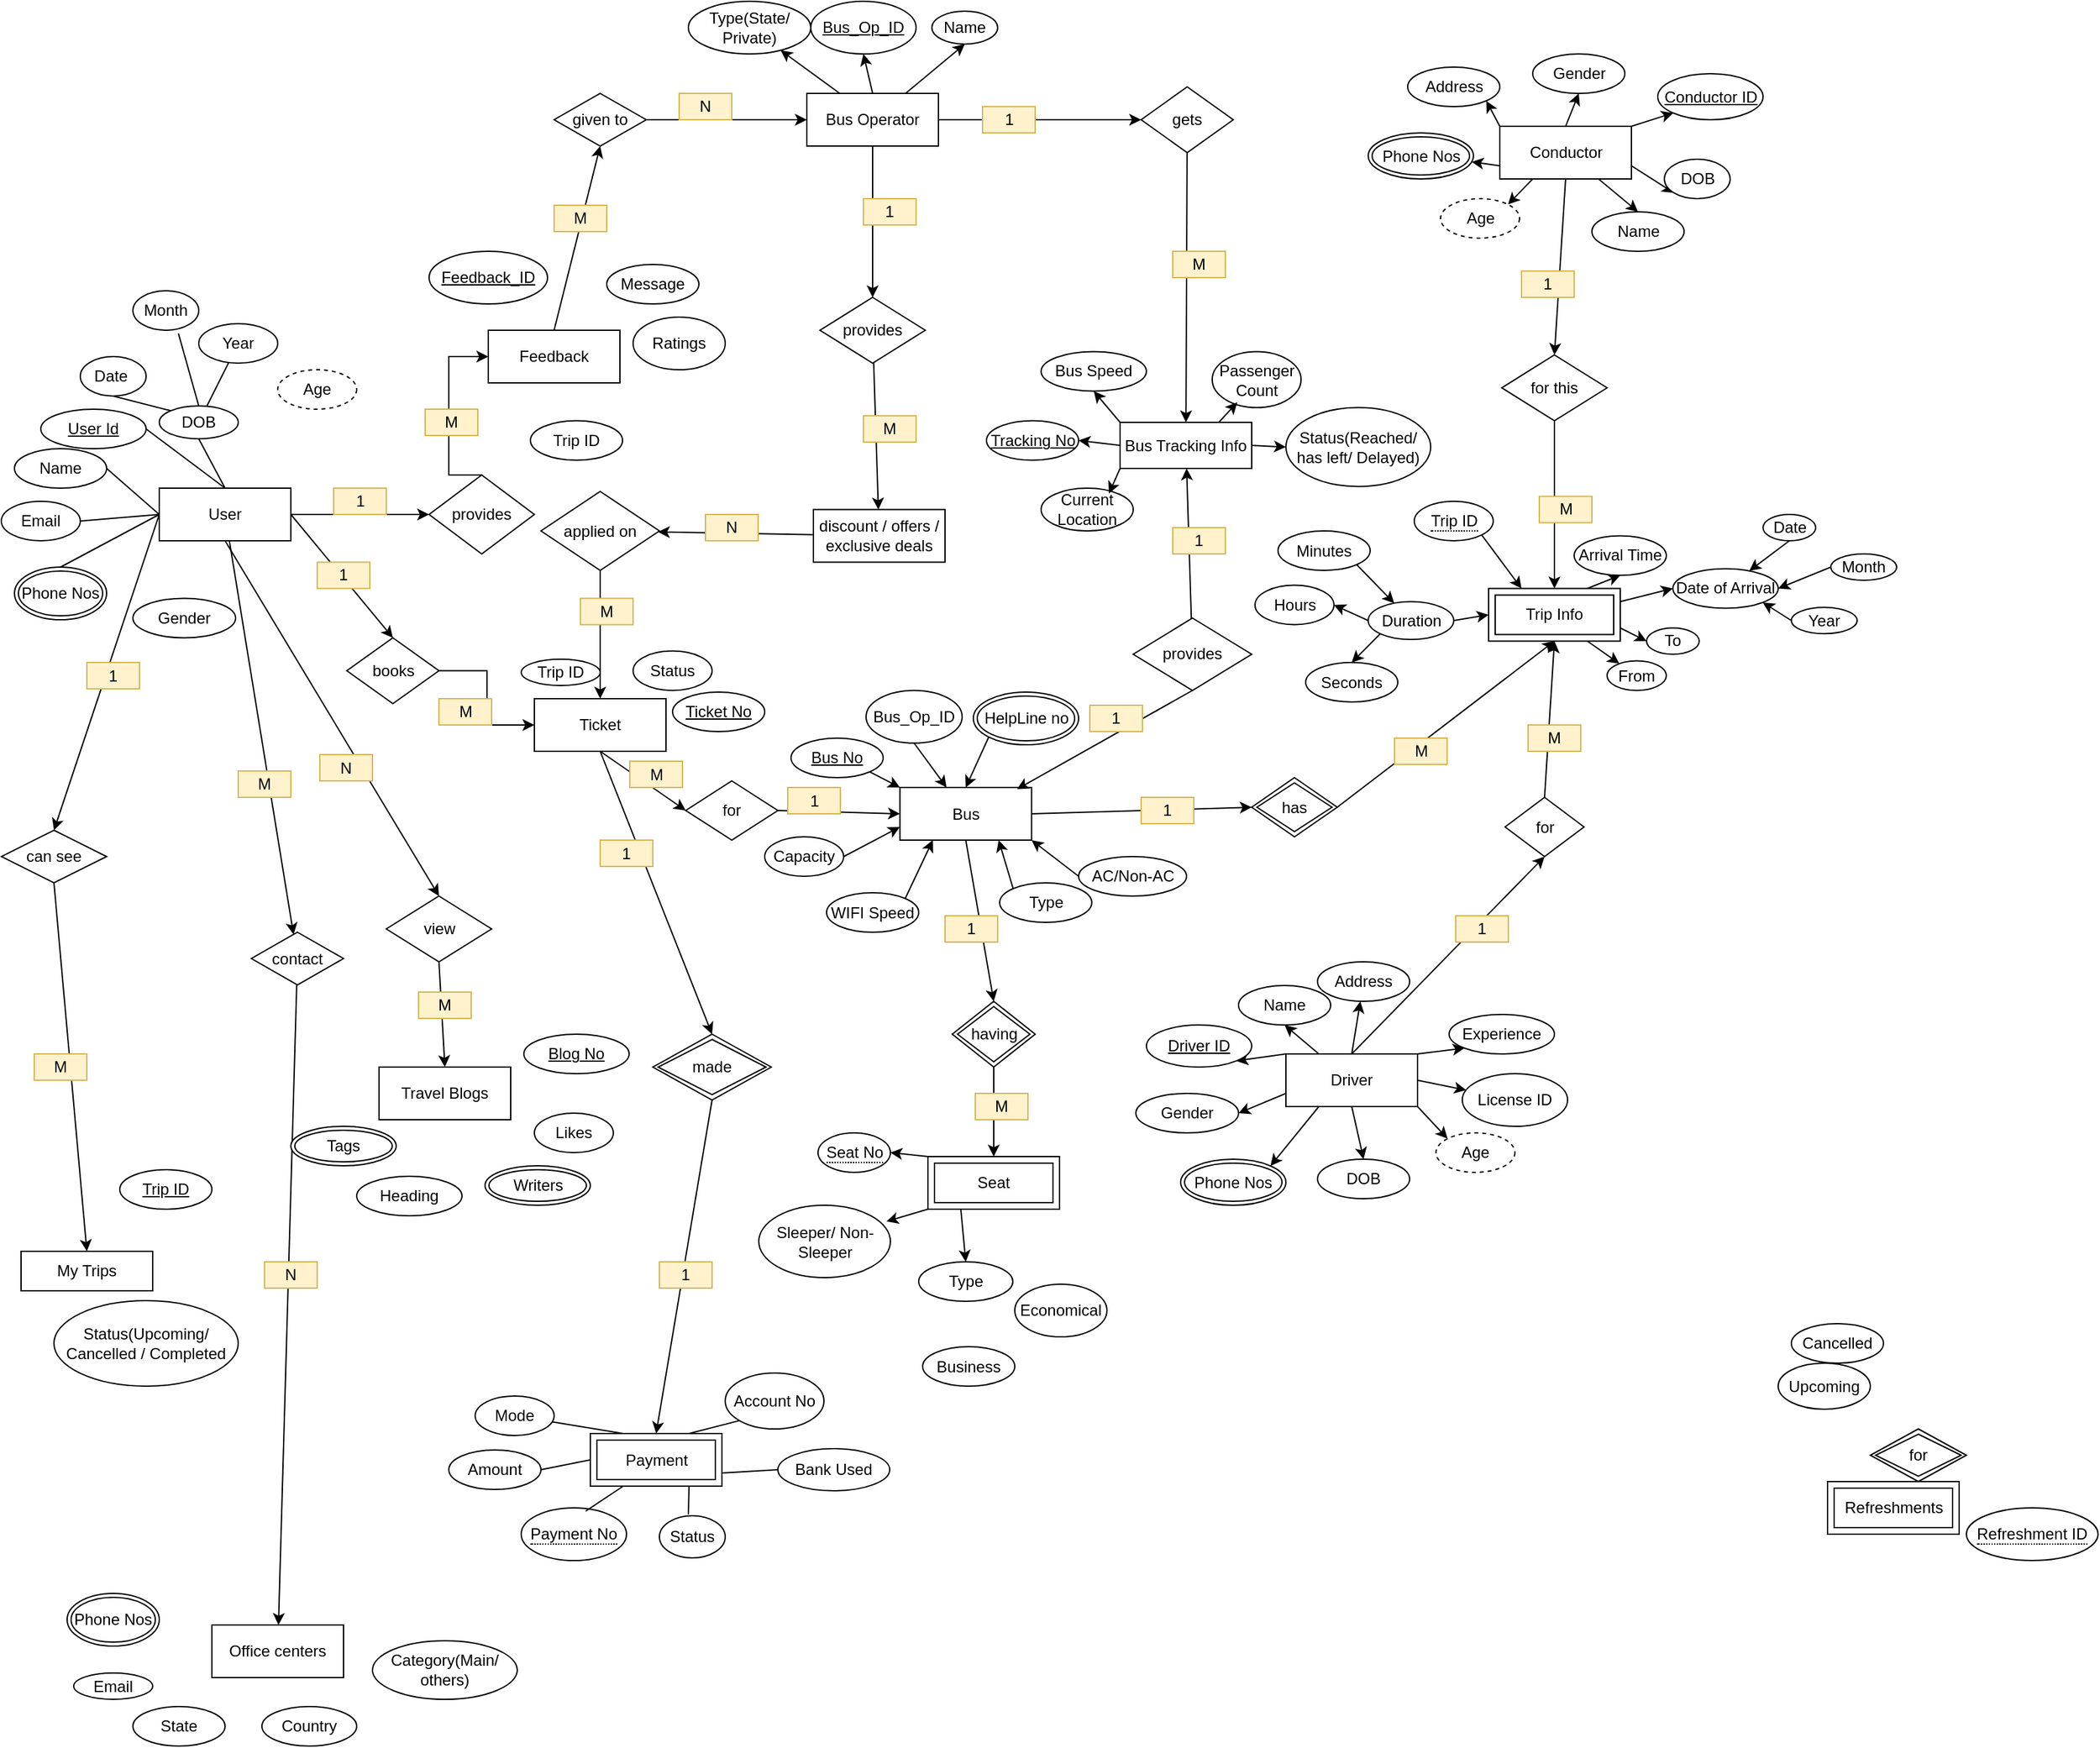 <mxfile version="22.1.16" type="github">
  <diagram id="R2lEEEUBdFMjLlhIrx00" name="Page-1">
    <mxGraphModel dx="1500" dy="916" grid="1" gridSize="10" guides="1" tooltips="1" connect="1" arrows="0" fold="1" page="1" pageScale="1" pageWidth="1654" pageHeight="2336" background="none" math="0" shadow="0" extFonts="Permanent Marker^https://fonts.googleapis.com/css?family=Permanent+Marker">
      <root>
        <mxCell id="0" />
        <mxCell id="1" parent="0" />
        <mxCell id="6MJcCJjL-EYpWunwH_33-36" style="edgeStyle=none;rounded=0;orthogonalLoop=1;jettySize=auto;html=1;exitX=1;exitY=0.5;exitDx=0;exitDy=0;entryX=0;entryY=0.5;entryDx=0;entryDy=0;" parent="1" source="6MJcCJjL-EYpWunwH_33-1" target="6MJcCJjL-EYpWunwH_33-13" edge="1">
          <mxGeometry relative="1" as="geometry" />
        </mxCell>
        <mxCell id="6MJcCJjL-EYpWunwH_33-42" style="rounded=0;orthogonalLoop=1;jettySize=auto;html=1;exitX=1;exitY=0.5;exitDx=0;exitDy=0;entryX=0.5;entryY=0;entryDx=0;entryDy=0;" parent="1" source="6MJcCJjL-EYpWunwH_33-1" target="6MJcCJjL-EYpWunwH_33-18" edge="1">
          <mxGeometry relative="1" as="geometry" />
        </mxCell>
        <mxCell id="6MJcCJjL-EYpWunwH_33-57" value="" style="edgeStyle=none;rounded=0;orthogonalLoop=1;jettySize=auto;html=1;" parent="1" source="6MJcCJjL-EYpWunwH_33-1" target="6MJcCJjL-EYpWunwH_33-17" edge="1">
          <mxGeometry relative="1" as="geometry" />
        </mxCell>
        <mxCell id="6MJcCJjL-EYpWunwH_33-59" style="edgeStyle=none;rounded=0;orthogonalLoop=1;jettySize=auto;html=1;exitX=0;exitY=0.5;exitDx=0;exitDy=0;entryX=0.5;entryY=0;entryDx=0;entryDy=0;" parent="1" source="6MJcCJjL-EYpWunwH_33-1" target="6MJcCJjL-EYpWunwH_33-16" edge="1">
          <mxGeometry relative="1" as="geometry" />
        </mxCell>
        <mxCell id="6MJcCJjL-EYpWunwH_33-61" style="edgeStyle=none;rounded=0;orthogonalLoop=1;jettySize=auto;html=1;exitX=0.5;exitY=1;exitDx=0;exitDy=0;entryX=0.5;entryY=0;entryDx=0;entryDy=0;" parent="1" source="6MJcCJjL-EYpWunwH_33-1" target="6MJcCJjL-EYpWunwH_33-21" edge="1">
          <mxGeometry relative="1" as="geometry" />
        </mxCell>
        <mxCell id="6MJcCJjL-EYpWunwH_33-110" style="edgeStyle=none;rounded=0;orthogonalLoop=1;jettySize=auto;html=1;exitX=0.5;exitY=0;exitDx=0;exitDy=0;entryX=0.5;entryY=1;entryDx=0;entryDy=0;endArrow=none;endFill=0;" parent="1" source="6MJcCJjL-EYpWunwH_33-1" target="6MJcCJjL-EYpWunwH_33-99" edge="1">
          <mxGeometry relative="1" as="geometry" />
        </mxCell>
        <mxCell id="6MJcCJjL-EYpWunwH_33-115" style="rounded=0;orthogonalLoop=1;jettySize=auto;html=1;exitX=0.5;exitY=0;exitDx=0;exitDy=0;entryX=1;entryY=0.5;entryDx=0;entryDy=0;endArrow=none;endFill=0;" parent="1" source="6MJcCJjL-EYpWunwH_33-1" target="6MJcCJjL-EYpWunwH_33-95" edge="1">
          <mxGeometry relative="1" as="geometry" />
        </mxCell>
        <mxCell id="6MJcCJjL-EYpWunwH_33-116" style="edgeStyle=none;rounded=0;orthogonalLoop=1;jettySize=auto;html=1;exitX=0;exitY=0.5;exitDx=0;exitDy=0;entryX=1;entryY=0.5;entryDx=0;entryDy=0;endArrow=none;endFill=0;" parent="1" source="6MJcCJjL-EYpWunwH_33-1" target="6MJcCJjL-EYpWunwH_33-97" edge="1">
          <mxGeometry relative="1" as="geometry" />
        </mxCell>
        <mxCell id="6MJcCJjL-EYpWunwH_33-122" style="edgeStyle=none;rounded=0;orthogonalLoop=1;jettySize=auto;html=1;exitX=0;exitY=0.5;exitDx=0;exitDy=0;entryX=1;entryY=0.5;entryDx=0;entryDy=0;endArrow=none;endFill=0;" parent="1" source="6MJcCJjL-EYpWunwH_33-1" target="6MJcCJjL-EYpWunwH_33-120" edge="1">
          <mxGeometry relative="1" as="geometry">
            <mxPoint x="70" y="620" as="targetPoint" />
          </mxGeometry>
        </mxCell>
        <mxCell id="6MJcCJjL-EYpWunwH_33-124" style="edgeStyle=none;rounded=0;orthogonalLoop=1;jettySize=auto;html=1;exitX=0;exitY=0.5;exitDx=0;exitDy=0;entryX=0.5;entryY=0;entryDx=0;entryDy=0;endArrow=none;endFill=0;" parent="1" source="6MJcCJjL-EYpWunwH_33-1" target="6MJcCJjL-EYpWunwH_33-146" edge="1">
          <mxGeometry relative="1" as="geometry">
            <mxPoint x="61.61" y="649.595" as="targetPoint" />
          </mxGeometry>
        </mxCell>
        <mxCell id="6MJcCJjL-EYpWunwH_33-1" value="User" style="whiteSpace=wrap;html=1;align=center;" parent="1" vertex="1">
          <mxGeometry x="120" y="600" width="100" height="40" as="geometry" />
        </mxCell>
        <mxCell id="6MJcCJjL-EYpWunwH_33-3" value="Office centers" style="whiteSpace=wrap;html=1;align=center;" parent="1" vertex="1">
          <mxGeometry x="160" y="1464" width="100" height="40" as="geometry" />
        </mxCell>
        <mxCell id="6MJcCJjL-EYpWunwH_33-4" value="My Trips" style="whiteSpace=wrap;html=1;align=center;" parent="1" vertex="1">
          <mxGeometry x="15" y="1180" width="100" height="30" as="geometry" />
        </mxCell>
        <mxCell id="6MJcCJjL-EYpWunwH_33-38" style="edgeStyle=none;rounded=0;orthogonalLoop=1;jettySize=auto;html=1;exitX=0.5;exitY=0;exitDx=0;exitDy=0;entryX=0.5;entryY=1;entryDx=0;entryDy=0;" parent="1" source="6MJcCJjL-EYpWunwH_33-6" target="6MJcCJjL-EYpWunwH_33-14" edge="1">
          <mxGeometry relative="1" as="geometry" />
        </mxCell>
        <mxCell id="6MJcCJjL-EYpWunwH_33-6" value="Feedback" style="whiteSpace=wrap;html=1;align=center;" parent="1" vertex="1">
          <mxGeometry x="370" y="480" width="100" height="40" as="geometry" />
        </mxCell>
        <mxCell id="6MJcCJjL-EYpWunwH_33-68" value="" style="edgeStyle=none;rounded=0;orthogonalLoop=1;jettySize=auto;html=1;" parent="1" source="6MJcCJjL-EYpWunwH_33-8" target="6MJcCJjL-EYpWunwH_33-12" edge="1">
          <mxGeometry relative="1" as="geometry" />
        </mxCell>
        <mxCell id="6MJcCJjL-EYpWunwH_33-84" value="" style="edgeStyle=none;rounded=0;orthogonalLoop=1;jettySize=auto;html=1;" parent="1" source="6MJcCJjL-EYpWunwH_33-8" target="6MJcCJjL-EYpWunwH_33-23" edge="1">
          <mxGeometry relative="1" as="geometry" />
        </mxCell>
        <mxCell id="yKCG_gCeHh6FFRWGiHD--91" style="edgeStyle=none;rounded=0;orthogonalLoop=1;jettySize=auto;html=1;exitX=0.25;exitY=0;exitDx=0;exitDy=0;" edge="1" parent="1" source="6MJcCJjL-EYpWunwH_33-8" target="6MJcCJjL-EYpWunwH_33-255">
          <mxGeometry relative="1" as="geometry" />
        </mxCell>
        <mxCell id="yKCG_gCeHh6FFRWGiHD--92" style="edgeStyle=none;rounded=0;orthogonalLoop=1;jettySize=auto;html=1;exitX=0.5;exitY=0;exitDx=0;exitDy=0;entryX=0.5;entryY=1;entryDx=0;entryDy=0;" edge="1" parent="1" source="6MJcCJjL-EYpWunwH_33-8" target="6MJcCJjL-EYpWunwH_33-247">
          <mxGeometry relative="1" as="geometry" />
        </mxCell>
        <mxCell id="yKCG_gCeHh6FFRWGiHD--93" style="edgeStyle=none;rounded=0;orthogonalLoop=1;jettySize=auto;html=1;exitX=0.75;exitY=0;exitDx=0;exitDy=0;entryX=0.5;entryY=1;entryDx=0;entryDy=0;" edge="1" parent="1" source="6MJcCJjL-EYpWunwH_33-8" target="6MJcCJjL-EYpWunwH_33-248">
          <mxGeometry relative="1" as="geometry" />
        </mxCell>
        <mxCell id="6MJcCJjL-EYpWunwH_33-8" value="Bus Operator" style="whiteSpace=wrap;html=1;align=center;" parent="1" vertex="1">
          <mxGeometry x="612" y="300" width="100" height="40" as="geometry" />
        </mxCell>
        <mxCell id="6MJcCJjL-EYpWunwH_33-66" value="" style="edgeStyle=none;rounded=0;orthogonalLoop=1;jettySize=auto;html=1;" parent="1" source="6MJcCJjL-EYpWunwH_33-9" target="6MJcCJjL-EYpWunwH_33-11" edge="1">
          <mxGeometry relative="1" as="geometry" />
        </mxCell>
        <mxCell id="6MJcCJjL-EYpWunwH_33-9" value="discount / offers / exclusive deals" style="whiteSpace=wrap;html=1;align=center;" parent="1" vertex="1">
          <mxGeometry x="617" y="616.25" width="100" height="40" as="geometry" />
        </mxCell>
        <mxCell id="6MJcCJjL-EYpWunwH_33-45" style="edgeStyle=none;rounded=0;orthogonalLoop=1;jettySize=auto;html=1;exitX=0.5;exitY=1;exitDx=0;exitDy=0;entryX=0;entryY=0.5;entryDx=0;entryDy=0;" parent="1" source="6MJcCJjL-EYpWunwH_33-10" target="6MJcCJjL-EYpWunwH_33-44" edge="1">
          <mxGeometry relative="1" as="geometry" />
        </mxCell>
        <mxCell id="6MJcCJjL-EYpWunwH_33-245" style="edgeStyle=none;rounded=0;orthogonalLoop=1;jettySize=auto;html=1;exitX=0.5;exitY=1;exitDx=0;exitDy=0;entryX=0.5;entryY=0;entryDx=0;entryDy=0;" parent="1" source="6MJcCJjL-EYpWunwH_33-10" target="6MJcCJjL-EYpWunwH_33-186" edge="1">
          <mxGeometry relative="1" as="geometry">
            <mxPoint x="535" y="945" as="targetPoint" />
          </mxGeometry>
        </mxCell>
        <mxCell id="6MJcCJjL-EYpWunwH_33-10" value="Ticket" style="whiteSpace=wrap;html=1;align=center;" parent="1" vertex="1">
          <mxGeometry x="405" y="760" width="100" height="40" as="geometry" />
        </mxCell>
        <mxCell id="6MJcCJjL-EYpWunwH_33-257" style="edgeStyle=none;rounded=0;orthogonalLoop=1;jettySize=auto;html=1;exitX=0.5;exitY=1;exitDx=0;exitDy=0;entryX=0.5;entryY=0;entryDx=0;entryDy=0;" parent="1" source="6MJcCJjL-EYpWunwH_33-11" target="6MJcCJjL-EYpWunwH_33-10" edge="1">
          <mxGeometry relative="1" as="geometry" />
        </mxCell>
        <mxCell id="6MJcCJjL-EYpWunwH_33-11" value="applied on" style="shape=rhombus;perimeter=rhombusPerimeter;whiteSpace=wrap;html=1;align=center;" parent="1" vertex="1">
          <mxGeometry x="410" y="602.5" width="90" height="60" as="geometry" />
        </mxCell>
        <mxCell id="6MJcCJjL-EYpWunwH_33-69" value="" style="edgeStyle=none;rounded=0;orthogonalLoop=1;jettySize=auto;html=1;" parent="1" source="6MJcCJjL-EYpWunwH_33-12" target="6MJcCJjL-EYpWunwH_33-9" edge="1">
          <mxGeometry relative="1" as="geometry" />
        </mxCell>
        <mxCell id="6MJcCJjL-EYpWunwH_33-12" value="provides" style="shape=rhombus;perimeter=rhombusPerimeter;whiteSpace=wrap;html=1;align=center;" parent="1" vertex="1">
          <mxGeometry x="622" y="455" width="80" height="50" as="geometry" />
        </mxCell>
        <mxCell id="6MJcCJjL-EYpWunwH_33-37" style="edgeStyle=elbowEdgeStyle;rounded=0;orthogonalLoop=1;jettySize=auto;html=1;exitX=0.5;exitY=0;exitDx=0;exitDy=0;entryX=0;entryY=0.5;entryDx=0;entryDy=0;" parent="1" source="6MJcCJjL-EYpWunwH_33-13" target="6MJcCJjL-EYpWunwH_33-6" edge="1">
          <mxGeometry relative="1" as="geometry">
            <Array as="points">
              <mxPoint x="340" y="540" />
            </Array>
          </mxGeometry>
        </mxCell>
        <mxCell id="6MJcCJjL-EYpWunwH_33-13" value="provides" style="shape=rhombus;perimeter=rhombusPerimeter;whiteSpace=wrap;html=1;align=center;" parent="1" vertex="1">
          <mxGeometry x="325" y="590" width="80" height="60" as="geometry" />
        </mxCell>
        <mxCell id="6MJcCJjL-EYpWunwH_33-39" value="" style="edgeStyle=none;rounded=0;orthogonalLoop=1;jettySize=auto;html=1;" parent="1" source="6MJcCJjL-EYpWunwH_33-14" target="6MJcCJjL-EYpWunwH_33-8" edge="1">
          <mxGeometry relative="1" as="geometry" />
        </mxCell>
        <mxCell id="6MJcCJjL-EYpWunwH_33-14" value="given to" style="shape=rhombus;perimeter=rhombusPerimeter;whiteSpace=wrap;html=1;align=center;" parent="1" vertex="1">
          <mxGeometry x="420" y="300" width="70" height="40" as="geometry" />
        </mxCell>
        <mxCell id="6MJcCJjL-EYpWunwH_33-60" style="edgeStyle=none;rounded=0;orthogonalLoop=1;jettySize=auto;html=1;exitX=0.5;exitY=1;exitDx=0;exitDy=0;entryX=0.5;entryY=0;entryDx=0;entryDy=0;" parent="1" source="6MJcCJjL-EYpWunwH_33-16" target="6MJcCJjL-EYpWunwH_33-4" edge="1">
          <mxGeometry relative="1" as="geometry" />
        </mxCell>
        <mxCell id="6MJcCJjL-EYpWunwH_33-16" value="can see" style="shape=rhombus;perimeter=rhombusPerimeter;whiteSpace=wrap;html=1;align=center;" parent="1" vertex="1">
          <mxGeometry y="860" width="80" height="40" as="geometry" />
        </mxCell>
        <mxCell id="6MJcCJjL-EYpWunwH_33-58" value="" style="edgeStyle=none;rounded=0;orthogonalLoop=1;jettySize=auto;html=1;" parent="1" source="6MJcCJjL-EYpWunwH_33-17" target="6MJcCJjL-EYpWunwH_33-3" edge="1">
          <mxGeometry relative="1" as="geometry" />
        </mxCell>
        <mxCell id="6MJcCJjL-EYpWunwH_33-17" value="contact" style="shape=rhombus;perimeter=rhombusPerimeter;whiteSpace=wrap;html=1;align=center;" parent="1" vertex="1">
          <mxGeometry x="190" y="937.5" width="70" height="40" as="geometry" />
        </mxCell>
        <mxCell id="6MJcCJjL-EYpWunwH_33-43" style="edgeStyle=elbowEdgeStyle;rounded=0;orthogonalLoop=1;jettySize=auto;html=1;exitX=1;exitY=0.5;exitDx=0;exitDy=0;entryX=0;entryY=0.5;entryDx=0;entryDy=0;" parent="1" source="6MJcCJjL-EYpWunwH_33-18" target="6MJcCJjL-EYpWunwH_33-10" edge="1">
          <mxGeometry relative="1" as="geometry" />
        </mxCell>
        <mxCell id="6MJcCJjL-EYpWunwH_33-18" value="books" style="shape=rhombus;perimeter=rhombusPerimeter;whiteSpace=wrap;html=1;align=center;" parent="1" vertex="1">
          <mxGeometry x="262.5" y="713.75" width="70" height="50" as="geometry" />
        </mxCell>
        <mxCell id="6MJcCJjL-EYpWunwH_33-20" value="Travel Blogs" style="whiteSpace=wrap;html=1;align=center;" parent="1" vertex="1">
          <mxGeometry x="287" y="1040" width="100" height="40" as="geometry" />
        </mxCell>
        <mxCell id="6MJcCJjL-EYpWunwH_33-62" style="edgeStyle=none;rounded=0;orthogonalLoop=1;jettySize=auto;html=1;exitX=0.5;exitY=1;exitDx=0;exitDy=0;entryX=0.5;entryY=0;entryDx=0;entryDy=0;" parent="1" source="6MJcCJjL-EYpWunwH_33-21" target="6MJcCJjL-EYpWunwH_33-20" edge="1">
          <mxGeometry relative="1" as="geometry" />
        </mxCell>
        <mxCell id="6MJcCJjL-EYpWunwH_33-21" value="view" style="shape=rhombus;perimeter=rhombusPerimeter;whiteSpace=wrap;html=1;align=center;" parent="1" vertex="1">
          <mxGeometry x="292.5" y="910" width="80" height="50" as="geometry" />
        </mxCell>
        <mxCell id="6MJcCJjL-EYpWunwH_33-83" value="" style="edgeStyle=none;rounded=0;orthogonalLoop=1;jettySize=auto;html=1;" parent="1" source="6MJcCJjL-EYpWunwH_33-23" target="6MJcCJjL-EYpWunwH_33-81" edge="1">
          <mxGeometry relative="1" as="geometry" />
        </mxCell>
        <mxCell id="6MJcCJjL-EYpWunwH_33-23" value="gets" style="shape=rhombus;perimeter=rhombusPerimeter;whiteSpace=wrap;html=1;align=center;" parent="1" vertex="1">
          <mxGeometry x="866" y="295" width="70" height="50" as="geometry" />
        </mxCell>
        <mxCell id="6MJcCJjL-EYpWunwH_33-47" style="edgeStyle=none;rounded=0;orthogonalLoop=1;jettySize=auto;html=1;exitX=0.5;exitY=1;exitDx=0;exitDy=0;entryX=0.5;entryY=0;entryDx=0;entryDy=0;" parent="1" source="6MJcCJjL-EYpWunwH_33-24" edge="1" target="6MJcCJjL-EYpWunwH_33-149">
          <mxGeometry relative="1" as="geometry">
            <mxPoint x="707.0" y="990" as="targetPoint" />
          </mxGeometry>
        </mxCell>
        <mxCell id="6MJcCJjL-EYpWunwH_33-49" style="edgeStyle=none;rounded=0;orthogonalLoop=1;jettySize=auto;html=1;exitX=1;exitY=0.5;exitDx=0;exitDy=0;entryX=0;entryY=0.5;entryDx=0;entryDy=0;" parent="1" source="6MJcCJjL-EYpWunwH_33-24" target="6MJcCJjL-EYpWunwH_33-154" edge="1">
          <mxGeometry relative="1" as="geometry">
            <mxPoint x="910" y="847.5" as="targetPoint" />
          </mxGeometry>
        </mxCell>
        <mxCell id="6MJcCJjL-EYpWunwH_33-24" value="Bus" style="whiteSpace=wrap;html=1;align=center;" parent="1" vertex="1">
          <mxGeometry x="682.75" y="827.5" width="100" height="40" as="geometry" />
        </mxCell>
        <mxCell id="6MJcCJjL-EYpWunwH_33-48" style="edgeStyle=none;rounded=0;orthogonalLoop=1;jettySize=auto;html=1;exitX=0.5;exitY=1;exitDx=0;exitDy=0;entryX=0.5;entryY=0;entryDx=0;entryDy=0;" parent="1" target="6MJcCJjL-EYpWunwH_33-148" edge="1" source="6MJcCJjL-EYpWunwH_33-149">
          <mxGeometry relative="1" as="geometry">
            <mxPoint x="707.0" y="1040" as="sourcePoint" />
            <mxPoint x="707" y="1090" as="targetPoint" />
          </mxGeometry>
        </mxCell>
        <mxCell id="6MJcCJjL-EYpWunwH_33-55" style="edgeStyle=none;rounded=0;orthogonalLoop=1;jettySize=auto;html=1;exitX=0.5;exitY=0;exitDx=0;exitDy=0;entryX=0.5;entryY=1;entryDx=0;entryDy=0;" parent="1" source="6MJcCJjL-EYpWunwH_33-28" target="6MJcCJjL-EYpWunwH_33-29" edge="1">
          <mxGeometry relative="1" as="geometry" />
        </mxCell>
        <mxCell id="yKCG_gCeHh6FFRWGiHD--55" style="edgeStyle=none;rounded=0;orthogonalLoop=1;jettySize=auto;html=1;exitX=0.25;exitY=0;exitDx=0;exitDy=0;entryX=0.5;entryY=1;entryDx=0;entryDy=0;" edge="1" parent="1" source="6MJcCJjL-EYpWunwH_33-28" target="6MJcCJjL-EYpWunwH_33-197">
          <mxGeometry relative="1" as="geometry">
            <mxPoint x="980" y="1010" as="targetPoint" />
          </mxGeometry>
        </mxCell>
        <mxCell id="yKCG_gCeHh6FFRWGiHD--56" style="edgeStyle=none;rounded=0;orthogonalLoop=1;jettySize=auto;html=1;exitX=0;exitY=0;exitDx=0;exitDy=0;entryX=1;entryY=1;entryDx=0;entryDy=0;" edge="1" parent="1" source="6MJcCJjL-EYpWunwH_33-28" target="6MJcCJjL-EYpWunwH_33-156">
          <mxGeometry relative="1" as="geometry" />
        </mxCell>
        <mxCell id="yKCG_gCeHh6FFRWGiHD--57" style="edgeStyle=none;rounded=0;orthogonalLoop=1;jettySize=auto;html=1;exitX=0;exitY=0.75;exitDx=0;exitDy=0;entryX=1;entryY=0.5;entryDx=0;entryDy=0;" edge="1" parent="1" source="6MJcCJjL-EYpWunwH_33-28" target="6MJcCJjL-EYpWunwH_33-157">
          <mxGeometry relative="1" as="geometry" />
        </mxCell>
        <mxCell id="yKCG_gCeHh6FFRWGiHD--58" style="edgeStyle=none;rounded=0;orthogonalLoop=1;jettySize=auto;html=1;exitX=0.25;exitY=1;exitDx=0;exitDy=0;entryX=1;entryY=0;entryDx=0;entryDy=0;" edge="1" parent="1" source="6MJcCJjL-EYpWunwH_33-28" target="6MJcCJjL-EYpWunwH_33-158">
          <mxGeometry relative="1" as="geometry" />
        </mxCell>
        <mxCell id="yKCG_gCeHh6FFRWGiHD--59" style="edgeStyle=none;rounded=0;orthogonalLoop=1;jettySize=auto;html=1;exitX=0.5;exitY=1;exitDx=0;exitDy=0;entryX=0.5;entryY=0;entryDx=0;entryDy=0;" edge="1" parent="1" source="6MJcCJjL-EYpWunwH_33-28" target="6MJcCJjL-EYpWunwH_33-159">
          <mxGeometry relative="1" as="geometry" />
        </mxCell>
        <mxCell id="yKCG_gCeHh6FFRWGiHD--60" style="edgeStyle=none;rounded=0;orthogonalLoop=1;jettySize=auto;html=1;exitX=1;exitY=1;exitDx=0;exitDy=0;entryX=0;entryY=0;entryDx=0;entryDy=0;" edge="1" parent="1" source="6MJcCJjL-EYpWunwH_33-28" target="6MJcCJjL-EYpWunwH_33-160">
          <mxGeometry relative="1" as="geometry" />
        </mxCell>
        <mxCell id="yKCG_gCeHh6FFRWGiHD--61" style="edgeStyle=none;rounded=0;orthogonalLoop=1;jettySize=auto;html=1;exitX=1;exitY=0.5;exitDx=0;exitDy=0;" edge="1" parent="1" source="6MJcCJjL-EYpWunwH_33-28" target="6MJcCJjL-EYpWunwH_33-162">
          <mxGeometry relative="1" as="geometry" />
        </mxCell>
        <mxCell id="yKCG_gCeHh6FFRWGiHD--62" style="edgeStyle=none;rounded=0;orthogonalLoop=1;jettySize=auto;html=1;exitX=1;exitY=0;exitDx=0;exitDy=0;entryX=0;entryY=1;entryDx=0;entryDy=0;" edge="1" parent="1" source="6MJcCJjL-EYpWunwH_33-28" target="6MJcCJjL-EYpWunwH_33-161">
          <mxGeometry relative="1" as="geometry" />
        </mxCell>
        <mxCell id="yKCG_gCeHh6FFRWGiHD--64" style="edgeStyle=none;rounded=0;orthogonalLoop=1;jettySize=auto;html=1;exitX=0.5;exitY=0;exitDx=0;exitDy=0;" edge="1" parent="1" source="6MJcCJjL-EYpWunwH_33-28" target="6MJcCJjL-EYpWunwH_33-163">
          <mxGeometry relative="1" as="geometry" />
        </mxCell>
        <mxCell id="6MJcCJjL-EYpWunwH_33-28" value="Driver" style="whiteSpace=wrap;html=1;align=center;" parent="1" vertex="1">
          <mxGeometry x="976" y="1030" width="100" height="40" as="geometry" />
        </mxCell>
        <mxCell id="6MJcCJjL-EYpWunwH_33-56" style="edgeStyle=none;rounded=0;orthogonalLoop=1;jettySize=auto;html=1;exitX=0.5;exitY=0;exitDx=0;exitDy=0;entryX=0.5;entryY=1;entryDx=0;entryDy=0;" parent="1" source="6MJcCJjL-EYpWunwH_33-29" target="6MJcCJjL-EYpWunwH_33-153" edge="1">
          <mxGeometry relative="1" as="geometry">
            <mxPoint x="1000" y="720" as="targetPoint" />
          </mxGeometry>
        </mxCell>
        <mxCell id="6MJcCJjL-EYpWunwH_33-29" value="for" style="shape=rhombus;perimeter=rhombusPerimeter;whiteSpace=wrap;html=1;align=center;" parent="1" vertex="1">
          <mxGeometry x="1142.5" y="835" width="60" height="45" as="geometry" />
        </mxCell>
        <mxCell id="6MJcCJjL-EYpWunwH_33-50" style="edgeStyle=none;rounded=0;orthogonalLoop=1;jettySize=auto;html=1;exitX=1;exitY=0.5;exitDx=0;exitDy=0;entryX=0.5;entryY=1;entryDx=0;entryDy=0;" parent="1" source="6MJcCJjL-EYpWunwH_33-154" target="6MJcCJjL-EYpWunwH_33-153" edge="1">
          <mxGeometry relative="1" as="geometry">
            <mxPoint x="980" y="847.5" as="sourcePoint" />
            <mxPoint x="1000" y="720" as="targetPoint" />
          </mxGeometry>
        </mxCell>
        <mxCell id="6MJcCJjL-EYpWunwH_33-51" style="edgeStyle=none;rounded=0;orthogonalLoop=1;jettySize=auto;html=1;exitX=0.5;exitY=1;exitDx=0;exitDy=0;entryX=0.5;entryY=0;entryDx=0;entryDy=0;" parent="1" source="6MJcCJjL-EYpWunwH_33-31" target="6MJcCJjL-EYpWunwH_33-32" edge="1">
          <mxGeometry relative="1" as="geometry" />
        </mxCell>
        <mxCell id="yKCG_gCeHh6FFRWGiHD--70" style="edgeStyle=none;rounded=0;orthogonalLoop=1;jettySize=auto;html=1;exitX=0.5;exitY=0;exitDx=0;exitDy=0;entryX=0.5;entryY=1;entryDx=0;entryDy=0;" edge="1" parent="1" source="6MJcCJjL-EYpWunwH_33-31" target="6MJcCJjL-EYpWunwH_33-176">
          <mxGeometry relative="1" as="geometry" />
        </mxCell>
        <mxCell id="yKCG_gCeHh6FFRWGiHD--71" style="edgeStyle=none;rounded=0;orthogonalLoop=1;jettySize=auto;html=1;exitX=1;exitY=0;exitDx=0;exitDy=0;entryX=0;entryY=1;entryDx=0;entryDy=0;" edge="1" parent="1" source="6MJcCJjL-EYpWunwH_33-31" target="6MJcCJjL-EYpWunwH_33-174">
          <mxGeometry relative="1" as="geometry" />
        </mxCell>
        <mxCell id="yKCG_gCeHh6FFRWGiHD--72" style="edgeStyle=none;rounded=0;orthogonalLoop=1;jettySize=auto;html=1;exitX=1;exitY=0.75;exitDx=0;exitDy=0;entryX=0;entryY=1;entryDx=0;entryDy=0;" edge="1" parent="1" source="6MJcCJjL-EYpWunwH_33-31" target="6MJcCJjL-EYpWunwH_33-175">
          <mxGeometry relative="1" as="geometry" />
        </mxCell>
        <mxCell id="yKCG_gCeHh6FFRWGiHD--73" style="edgeStyle=none;rounded=0;orthogonalLoop=1;jettySize=auto;html=1;exitX=0.75;exitY=1;exitDx=0;exitDy=0;entryX=0.5;entryY=0;entryDx=0;entryDy=0;" edge="1" parent="1" source="6MJcCJjL-EYpWunwH_33-31" target="6MJcCJjL-EYpWunwH_33-196">
          <mxGeometry relative="1" as="geometry" />
        </mxCell>
        <mxCell id="yKCG_gCeHh6FFRWGiHD--74" style="edgeStyle=none;rounded=0;orthogonalLoop=1;jettySize=auto;html=1;exitX=0.25;exitY=1;exitDx=0;exitDy=0;entryX=1;entryY=0;entryDx=0;entryDy=0;" edge="1" parent="1" source="6MJcCJjL-EYpWunwH_33-31" target="6MJcCJjL-EYpWunwH_33-199">
          <mxGeometry relative="1" as="geometry" />
        </mxCell>
        <mxCell id="yKCG_gCeHh6FFRWGiHD--75" style="edgeStyle=none;rounded=0;orthogonalLoop=1;jettySize=auto;html=1;exitX=0;exitY=0.75;exitDx=0;exitDy=0;" edge="1" parent="1" source="6MJcCJjL-EYpWunwH_33-31" target="6MJcCJjL-EYpWunwH_33-200">
          <mxGeometry relative="1" as="geometry" />
        </mxCell>
        <mxCell id="yKCG_gCeHh6FFRWGiHD--76" style="edgeStyle=none;rounded=0;orthogonalLoop=1;jettySize=auto;html=1;exitX=0;exitY=0;exitDx=0;exitDy=0;entryX=1;entryY=1;entryDx=0;entryDy=0;" edge="1" parent="1" source="6MJcCJjL-EYpWunwH_33-31" target="6MJcCJjL-EYpWunwH_33-178">
          <mxGeometry relative="1" as="geometry" />
        </mxCell>
        <mxCell id="6MJcCJjL-EYpWunwH_33-31" value="Conductor" style="whiteSpace=wrap;html=1;align=center;" parent="1" vertex="1">
          <mxGeometry x="1138.5" y="325" width="100" height="40" as="geometry" />
        </mxCell>
        <mxCell id="6MJcCJjL-EYpWunwH_33-52" style="edgeStyle=none;rounded=0;orthogonalLoop=1;jettySize=auto;html=1;exitX=0.5;exitY=1;exitDx=0;exitDy=0;entryX=0.5;entryY=0;entryDx=0;entryDy=0;" parent="1" source="6MJcCJjL-EYpWunwH_33-32" target="6MJcCJjL-EYpWunwH_33-153" edge="1">
          <mxGeometry relative="1" as="geometry">
            <mxPoint x="1127.5" y="676.25" as="targetPoint" />
          </mxGeometry>
        </mxCell>
        <mxCell id="6MJcCJjL-EYpWunwH_33-32" value="for this" style="shape=rhombus;perimeter=rhombusPerimeter;whiteSpace=wrap;html=1;align=center;" parent="1" vertex="1">
          <mxGeometry x="1140" y="498.75" width="80" height="50" as="geometry" />
        </mxCell>
        <mxCell id="6MJcCJjL-EYpWunwH_33-46" style="edgeStyle=none;rounded=0;orthogonalLoop=1;jettySize=auto;html=1;exitX=1;exitY=0.5;exitDx=0;exitDy=0;entryX=0;entryY=0.5;entryDx=0;entryDy=0;" parent="1" source="6MJcCJjL-EYpWunwH_33-44" target="6MJcCJjL-EYpWunwH_33-24" edge="1">
          <mxGeometry relative="1" as="geometry" />
        </mxCell>
        <mxCell id="6MJcCJjL-EYpWunwH_33-44" value="for" style="shape=rhombus;perimeter=rhombusPerimeter;whiteSpace=wrap;html=1;align=center;" parent="1" vertex="1">
          <mxGeometry x="520" y="822.5" width="70" height="45" as="geometry" />
        </mxCell>
        <mxCell id="6MJcCJjL-EYpWunwH_33-79" value="" style="edgeStyle=none;rounded=0;orthogonalLoop=1;jettySize=auto;html=1;" parent="1" source="6MJcCJjL-EYpWunwH_33-78" target="6MJcCJjL-EYpWunwH_33-81" edge="1">
          <mxGeometry relative="1" as="geometry">
            <mxPoint x="831.25" y="573.125" as="targetPoint" />
          </mxGeometry>
        </mxCell>
        <mxCell id="6MJcCJjL-EYpWunwH_33-155" style="edgeStyle=none;rounded=0;orthogonalLoop=1;jettySize=auto;html=1;exitX=0.5;exitY=1;exitDx=0;exitDy=0;entryX=0.889;entryY=0.032;entryDx=0;entryDy=0;entryPerimeter=0;" parent="1" source="6MJcCJjL-EYpWunwH_33-78" target="6MJcCJjL-EYpWunwH_33-24" edge="1">
          <mxGeometry relative="1" as="geometry" />
        </mxCell>
        <mxCell id="6MJcCJjL-EYpWunwH_33-78" value="provides" style="shape=rhombus;perimeter=rhombusPerimeter;whiteSpace=wrap;html=1;align=center;" parent="1" vertex="1">
          <mxGeometry x="860" y="698.75" width="90" height="55" as="geometry" />
        </mxCell>
        <mxCell id="yKCG_gCeHh6FFRWGiHD--65" style="edgeStyle=none;rounded=0;orthogonalLoop=1;jettySize=auto;html=1;exitX=0;exitY=0;exitDx=0;exitDy=0;entryX=0.5;entryY=1;entryDx=0;entryDy=0;" edge="1" parent="1" source="6MJcCJjL-EYpWunwH_33-81" target="6MJcCJjL-EYpWunwH_33-204">
          <mxGeometry relative="1" as="geometry" />
        </mxCell>
        <mxCell id="yKCG_gCeHh6FFRWGiHD--66" style="edgeStyle=none;rounded=0;orthogonalLoop=1;jettySize=auto;html=1;exitX=0;exitY=0.5;exitDx=0;exitDy=0;entryX=1;entryY=0.5;entryDx=0;entryDy=0;" edge="1" parent="1" source="6MJcCJjL-EYpWunwH_33-81" target="6MJcCJjL-EYpWunwH_33-211">
          <mxGeometry relative="1" as="geometry" />
        </mxCell>
        <mxCell id="yKCG_gCeHh6FFRWGiHD--69" style="edgeStyle=none;rounded=0;orthogonalLoop=1;jettySize=auto;html=1;exitX=1;exitY=0.5;exitDx=0;exitDy=0;entryX=0;entryY=0.5;entryDx=0;entryDy=0;" edge="1" parent="1" source="6MJcCJjL-EYpWunwH_33-81" target="6MJcCJjL-EYpWunwH_33-212">
          <mxGeometry relative="1" as="geometry" />
        </mxCell>
        <mxCell id="6MJcCJjL-EYpWunwH_33-81" value="Bus Tracking Info" style="whiteSpace=wrap;html=1;align=center;" parent="1" vertex="1">
          <mxGeometry x="850" y="550" width="100" height="35" as="geometry" />
        </mxCell>
        <mxCell id="6MJcCJjL-EYpWunwH_33-95" value="User Id" style="ellipse;whiteSpace=wrap;html=1;align=center;fontStyle=4;" parent="1" vertex="1">
          <mxGeometry x="30" y="540" width="80" height="30" as="geometry" />
        </mxCell>
        <mxCell id="6MJcCJjL-EYpWunwH_33-97" value="Name" style="ellipse;whiteSpace=wrap;html=1;align=center;" parent="1" vertex="1">
          <mxGeometry x="10" y="570" width="70" height="30" as="geometry" />
        </mxCell>
        <mxCell id="6MJcCJjL-EYpWunwH_33-111" value="" style="edgeStyle=none;rounded=0;orthogonalLoop=1;jettySize=auto;html=1;endArrow=none;endFill=0;" parent="1" source="6MJcCJjL-EYpWunwH_33-99" target="6MJcCJjL-EYpWunwH_33-105" edge="1">
          <mxGeometry relative="1" as="geometry" />
        </mxCell>
        <mxCell id="6MJcCJjL-EYpWunwH_33-114" style="edgeStyle=none;rounded=0;orthogonalLoop=1;jettySize=auto;html=1;exitX=0;exitY=0;exitDx=0;exitDy=0;entryX=0.5;entryY=1;entryDx=0;entryDy=0;endArrow=none;endFill=0;" parent="1" source="6MJcCJjL-EYpWunwH_33-99" target="6MJcCJjL-EYpWunwH_33-100" edge="1">
          <mxGeometry relative="1" as="geometry" />
        </mxCell>
        <mxCell id="6MJcCJjL-EYpWunwH_33-99" value="DOB" style="ellipse;whiteSpace=wrap;html=1;align=center;" parent="1" vertex="1">
          <mxGeometry x="120" y="537.5" width="60" height="25" as="geometry" />
        </mxCell>
        <mxCell id="6MJcCJjL-EYpWunwH_33-100" value="Date&amp;nbsp;" style="ellipse;whiteSpace=wrap;html=1;align=center;" parent="1" vertex="1">
          <mxGeometry x="60" y="500" width="50" height="30" as="geometry" />
        </mxCell>
        <mxCell id="6MJcCJjL-EYpWunwH_33-103" value="Month" style="ellipse;whiteSpace=wrap;html=1;align=center;" parent="1" vertex="1">
          <mxGeometry x="100" y="450" width="50" height="30" as="geometry" />
        </mxCell>
        <mxCell id="6MJcCJjL-EYpWunwH_33-105" value="Year" style="ellipse;whiteSpace=wrap;html=1;align=center;" parent="1" vertex="1">
          <mxGeometry x="150" y="475" width="60" height="30" as="geometry" />
        </mxCell>
        <mxCell id="6MJcCJjL-EYpWunwH_33-113" style="edgeStyle=none;rounded=0;orthogonalLoop=1;jettySize=auto;html=1;exitX=0.5;exitY=0;exitDx=0;exitDy=0;entryX=0.691;entryY=1.081;entryDx=0;entryDy=0;entryPerimeter=0;endArrow=none;endFill=0;" parent="1" source="6MJcCJjL-EYpWunwH_33-99" target="6MJcCJjL-EYpWunwH_33-103" edge="1">
          <mxGeometry relative="1" as="geometry" />
        </mxCell>
        <mxCell id="6MJcCJjL-EYpWunwH_33-120" value="Email" style="ellipse;whiteSpace=wrap;html=1;align=center;" parent="1" vertex="1">
          <mxGeometry y="610" width="60" height="30" as="geometry" />
        </mxCell>
        <mxCell id="6MJcCJjL-EYpWunwH_33-125" value="Message" style="ellipse;whiteSpace=wrap;html=1;align=center;" parent="1" vertex="1">
          <mxGeometry x="460" y="430" width="70" height="30" as="geometry" />
        </mxCell>
        <mxCell id="6MJcCJjL-EYpWunwH_33-126" value="Ratings" style="ellipse;whiteSpace=wrap;html=1;align=center;" parent="1" vertex="1">
          <mxGeometry x="480" y="470" width="70" height="40" as="geometry" />
        </mxCell>
        <mxCell id="6MJcCJjL-EYpWunwH_33-127" value="Trip ID" style="ellipse;whiteSpace=wrap;html=1;align=center;" parent="1" vertex="1">
          <mxGeometry x="402" y="548.75" width="70" height="30" as="geometry" />
        </mxCell>
        <mxCell id="6MJcCJjL-EYpWunwH_33-129" value="Feedback_ID" style="ellipse;whiteSpace=wrap;html=1;align=center;fontStyle=4;" parent="1" vertex="1">
          <mxGeometry x="325" y="420" width="90" height="40" as="geometry" />
        </mxCell>
        <mxCell id="yKCG_gCeHh6FFRWGiHD--94" style="edgeStyle=none;rounded=0;orthogonalLoop=1;jettySize=auto;html=1;exitX=1;exitY=1;exitDx=0;exitDy=0;entryX=0;entryY=0;entryDx=0;entryDy=0;" edge="1" parent="1" source="6MJcCJjL-EYpWunwH_33-131" target="6MJcCJjL-EYpWunwH_33-24">
          <mxGeometry relative="1" as="geometry" />
        </mxCell>
        <mxCell id="6MJcCJjL-EYpWunwH_33-131" value="Bus No" style="ellipse;whiteSpace=wrap;html=1;align=center;fontStyle=4;" parent="1" vertex="1">
          <mxGeometry x="600" y="790" width="70" height="30" as="geometry" />
        </mxCell>
        <mxCell id="yKCG_gCeHh6FFRWGiHD--100" style="edgeStyle=none;rounded=0;orthogonalLoop=1;jettySize=auto;html=1;exitX=1;exitY=0.5;exitDx=0;exitDy=0;entryX=0;entryY=0.75;entryDx=0;entryDy=0;" edge="1" parent="1" source="6MJcCJjL-EYpWunwH_33-135" target="6MJcCJjL-EYpWunwH_33-24">
          <mxGeometry relative="1" as="geometry" />
        </mxCell>
        <mxCell id="6MJcCJjL-EYpWunwH_33-135" value="Capacity" style="ellipse;whiteSpace=wrap;html=1;align=center;" parent="1" vertex="1">
          <mxGeometry x="580" y="865" width="60" height="30" as="geometry" />
        </mxCell>
        <mxCell id="yKCG_gCeHh6FFRWGiHD--95" style="edgeStyle=none;rounded=0;orthogonalLoop=1;jettySize=auto;html=1;exitX=0.5;exitY=1;exitDx=0;exitDy=0;" edge="1" parent="1" source="6MJcCJjL-EYpWunwH_33-136" target="6MJcCJjL-EYpWunwH_33-24">
          <mxGeometry relative="1" as="geometry" />
        </mxCell>
        <mxCell id="6MJcCJjL-EYpWunwH_33-136" value="Bus_Op_ID" style="ellipse;whiteSpace=wrap;html=1;align=center;" parent="1" vertex="1">
          <mxGeometry x="657" y="753.75" width="73" height="40" as="geometry" />
        </mxCell>
        <mxCell id="yKCG_gCeHh6FFRWGiHD--98" style="edgeStyle=none;rounded=0;orthogonalLoop=1;jettySize=auto;html=1;exitX=0;exitY=0;exitDx=0;exitDy=0;entryX=0.75;entryY=1;entryDx=0;entryDy=0;" edge="1" parent="1" source="6MJcCJjL-EYpWunwH_33-137" target="6MJcCJjL-EYpWunwH_33-24">
          <mxGeometry relative="1" as="geometry" />
        </mxCell>
        <mxCell id="6MJcCJjL-EYpWunwH_33-137" value="Type" style="ellipse;whiteSpace=wrap;html=1;align=center;" parent="1" vertex="1">
          <mxGeometry x="758.5" y="900" width="70" height="30" as="geometry" />
        </mxCell>
        <mxCell id="6MJcCJjL-EYpWunwH_33-140" value="Sleeper/ Non-Sleeper" style="ellipse;whiteSpace=wrap;html=1;align=center;" parent="1" vertex="1">
          <mxGeometry x="575.5" y="1145" width="100" height="55" as="geometry" />
        </mxCell>
        <mxCell id="yKCG_gCeHh6FFRWGiHD--97" style="edgeStyle=none;rounded=0;orthogonalLoop=1;jettySize=auto;html=1;exitX=0;exitY=0.5;exitDx=0;exitDy=0;entryX=1;entryY=1;entryDx=0;entryDy=0;" edge="1" parent="1" source="6MJcCJjL-EYpWunwH_33-141" target="6MJcCJjL-EYpWunwH_33-24">
          <mxGeometry relative="1" as="geometry" />
        </mxCell>
        <mxCell id="6MJcCJjL-EYpWunwH_33-141" value="AC/Non-AC" style="ellipse;whiteSpace=wrap;html=1;align=center;" parent="1" vertex="1">
          <mxGeometry x="818.5" y="880" width="82" height="30" as="geometry" />
        </mxCell>
        <mxCell id="6MJcCJjL-EYpWunwH_33-142" value="Type" style="ellipse;whiteSpace=wrap;html=1;align=center;" parent="1" vertex="1">
          <mxGeometry x="697" y="1188" width="71.5" height="30" as="geometry" />
        </mxCell>
        <mxCell id="6MJcCJjL-EYpWunwH_33-143" value="Economical" style="ellipse;whiteSpace=wrap;html=1;align=center;" parent="1" vertex="1">
          <mxGeometry x="770" y="1205" width="70" height="40" as="geometry" />
        </mxCell>
        <mxCell id="6MJcCJjL-EYpWunwH_33-145" value="Business" style="ellipse;whiteSpace=wrap;html=1;align=center;" parent="1" vertex="1">
          <mxGeometry x="700" y="1252.5" width="70" height="30" as="geometry" />
        </mxCell>
        <mxCell id="6MJcCJjL-EYpWunwH_33-146" value="Phone Nos" style="ellipse;shape=doubleEllipse;margin=3;whiteSpace=wrap;html=1;align=center;" parent="1" vertex="1">
          <mxGeometry x="10" y="660" width="70" height="40" as="geometry" />
        </mxCell>
        <mxCell id="yKCG_gCeHh6FFRWGiHD--101" style="edgeStyle=none;rounded=0;orthogonalLoop=1;jettySize=auto;html=1;exitX=0;exitY=0;exitDx=0;exitDy=0;entryX=1;entryY=0.5;entryDx=0;entryDy=0;" edge="1" parent="1" source="6MJcCJjL-EYpWunwH_33-148" target="6MJcCJjL-EYpWunwH_33-151">
          <mxGeometry relative="1" as="geometry" />
        </mxCell>
        <mxCell id="yKCG_gCeHh6FFRWGiHD--103" style="edgeStyle=none;rounded=0;orthogonalLoop=1;jettySize=auto;html=1;exitX=0.25;exitY=1;exitDx=0;exitDy=0;entryX=0.5;entryY=0;entryDx=0;entryDy=0;" edge="1" parent="1" source="6MJcCJjL-EYpWunwH_33-148" target="6MJcCJjL-EYpWunwH_33-142">
          <mxGeometry relative="1" as="geometry" />
        </mxCell>
        <mxCell id="6MJcCJjL-EYpWunwH_33-148" value="Seat" style="shape=ext;margin=3;double=1;whiteSpace=wrap;html=1;align=center;" parent="1" vertex="1">
          <mxGeometry x="704" y="1108" width="100" height="40" as="geometry" />
        </mxCell>
        <mxCell id="6MJcCJjL-EYpWunwH_33-149" value="having" style="shape=rhombus;double=1;perimeter=rhombusPerimeter;whiteSpace=wrap;html=1;align=center;" parent="1" vertex="1">
          <mxGeometry x="722.5" y="990" width="63" height="50" as="geometry" />
        </mxCell>
        <mxCell id="6MJcCJjL-EYpWunwH_33-151" value="&lt;span style=&quot;border-bottom: 1px dotted&quot;&gt;Seat No&lt;/span&gt;" style="ellipse;whiteSpace=wrap;html=1;align=center;" parent="1" vertex="1">
          <mxGeometry x="620.5" y="1090" width="55" height="30" as="geometry" />
        </mxCell>
        <mxCell id="6MJcCJjL-EYpWunwH_33-152" value="Age" style="ellipse;whiteSpace=wrap;html=1;align=center;dashed=1;" parent="1" vertex="1">
          <mxGeometry x="210" y="510" width="60" height="30" as="geometry" />
        </mxCell>
        <mxCell id="yKCG_gCeHh6FFRWGiHD--77" style="edgeStyle=none;rounded=0;orthogonalLoop=1;jettySize=auto;html=1;exitX=0.75;exitY=0;exitDx=0;exitDy=0;entryX=0.5;entryY=1;entryDx=0;entryDy=0;" edge="1" parent="1" source="6MJcCJjL-EYpWunwH_33-153" target="6MJcCJjL-EYpWunwH_33-168">
          <mxGeometry relative="1" as="geometry" />
        </mxCell>
        <mxCell id="yKCG_gCeHh6FFRWGiHD--78" style="edgeStyle=none;rounded=0;orthogonalLoop=1;jettySize=auto;html=1;exitX=1;exitY=0.75;exitDx=0;exitDy=0;entryX=0;entryY=0.5;entryDx=0;entryDy=0;" edge="1" parent="1" source="6MJcCJjL-EYpWunwH_33-153" target="6MJcCJjL-EYpWunwH_33-167">
          <mxGeometry relative="1" as="geometry" />
        </mxCell>
        <mxCell id="yKCG_gCeHh6FFRWGiHD--79" style="edgeStyle=none;rounded=0;orthogonalLoop=1;jettySize=auto;html=1;exitX=0.75;exitY=1;exitDx=0;exitDy=0;" edge="1" parent="1" source="6MJcCJjL-EYpWunwH_33-153" target="6MJcCJjL-EYpWunwH_33-166">
          <mxGeometry relative="1" as="geometry" />
        </mxCell>
        <mxCell id="yKCG_gCeHh6FFRWGiHD--80" style="edgeStyle=none;rounded=0;orthogonalLoop=1;jettySize=auto;html=1;exitX=1;exitY=0.25;exitDx=0;exitDy=0;entryX=0;entryY=0.5;entryDx=0;entryDy=0;" edge="1" parent="1" source="6MJcCJjL-EYpWunwH_33-153" target="6MJcCJjL-EYpWunwH_33-170">
          <mxGeometry relative="1" as="geometry" />
        </mxCell>
        <mxCell id="6MJcCJjL-EYpWunwH_33-153" value="Trip Info" style="shape=ext;margin=3;double=1;whiteSpace=wrap;html=1;align=center;" parent="1" vertex="1">
          <mxGeometry x="1130" y="676.25" width="100" height="40" as="geometry" />
        </mxCell>
        <mxCell id="6MJcCJjL-EYpWunwH_33-154" value="has" style="shape=rhombus;double=1;perimeter=rhombusPerimeter;whiteSpace=wrap;html=1;align=center;" parent="1" vertex="1">
          <mxGeometry x="950" y="820" width="65" height="45" as="geometry" />
        </mxCell>
        <mxCell id="6MJcCJjL-EYpWunwH_33-156" value="Driver ID" style="ellipse;whiteSpace=wrap;html=1;align=center;fontStyle=4;" parent="1" vertex="1">
          <mxGeometry x="870" y="1008" width="80" height="32" as="geometry" />
        </mxCell>
        <mxCell id="6MJcCJjL-EYpWunwH_33-157" value="Gender" style="ellipse;whiteSpace=wrap;html=1;align=center;" parent="1" vertex="1">
          <mxGeometry x="862" y="1060" width="78" height="30" as="geometry" />
        </mxCell>
        <mxCell id="6MJcCJjL-EYpWunwH_33-158" value="Phone Nos" style="ellipse;shape=doubleEllipse;margin=3;whiteSpace=wrap;html=1;align=center;" parent="1" vertex="1">
          <mxGeometry x="896" y="1110" width="80" height="35" as="geometry" />
        </mxCell>
        <mxCell id="6MJcCJjL-EYpWunwH_33-159" value="DOB" style="ellipse;whiteSpace=wrap;html=1;align=center;" parent="1" vertex="1">
          <mxGeometry x="1000" y="1110" width="70" height="30" as="geometry" />
        </mxCell>
        <mxCell id="6MJcCJjL-EYpWunwH_33-160" value="Age" style="ellipse;whiteSpace=wrap;html=1;align=center;dashed=1;" parent="1" vertex="1">
          <mxGeometry x="1090" y="1090" width="60" height="30" as="geometry" />
        </mxCell>
        <mxCell id="6MJcCJjL-EYpWunwH_33-161" value="Experience" style="ellipse;whiteSpace=wrap;html=1;align=center;" parent="1" vertex="1">
          <mxGeometry x="1100" y="1000" width="80" height="30" as="geometry" />
        </mxCell>
        <mxCell id="6MJcCJjL-EYpWunwH_33-162" value="License ID" style="ellipse;whiteSpace=wrap;html=1;align=center;" parent="1" vertex="1">
          <mxGeometry x="1110" y="1045" width="80" height="40" as="geometry" />
        </mxCell>
        <mxCell id="6MJcCJjL-EYpWunwH_33-163" value="Address" style="ellipse;whiteSpace=wrap;html=1;align=center;" parent="1" vertex="1">
          <mxGeometry x="1000" y="960" width="70" height="30" as="geometry" />
        </mxCell>
        <mxCell id="yKCG_gCeHh6FFRWGiHD--86" style="edgeStyle=none;rounded=0;orthogonalLoop=1;jettySize=auto;html=1;exitX=1;exitY=1;exitDx=0;exitDy=0;entryX=0.25;entryY=0;entryDx=0;entryDy=0;" edge="1" parent="1" source="6MJcCJjL-EYpWunwH_33-165" target="6MJcCJjL-EYpWunwH_33-153">
          <mxGeometry relative="1" as="geometry" />
        </mxCell>
        <mxCell id="6MJcCJjL-EYpWunwH_33-165" value="&lt;span style=&quot;border-bottom: 1px dotted&quot;&gt;Trip ID&lt;/span&gt;" style="ellipse;whiteSpace=wrap;html=1;align=center;" parent="1" vertex="1">
          <mxGeometry x="1073.5" y="610" width="60" height="30" as="geometry" />
        </mxCell>
        <mxCell id="6MJcCJjL-EYpWunwH_33-166" value="From" style="ellipse;whiteSpace=wrap;html=1;align=center;" parent="1" vertex="1">
          <mxGeometry x="1220" y="731.25" width="45" height="22.5" as="geometry" />
        </mxCell>
        <mxCell id="6MJcCJjL-EYpWunwH_33-167" value="To" style="ellipse;whiteSpace=wrap;html=1;align=center;" parent="1" vertex="1">
          <mxGeometry x="1250" y="706.25" width="40" height="20" as="geometry" />
        </mxCell>
        <mxCell id="6MJcCJjL-EYpWunwH_33-168" value="Arrival Time" style="ellipse;whiteSpace=wrap;html=1;align=center;" parent="1" vertex="1">
          <mxGeometry x="1195" y="636.25" width="70" height="30" as="geometry" />
        </mxCell>
        <mxCell id="6MJcCJjL-EYpWunwH_33-170" value="Date of Arrival" style="ellipse;whiteSpace=wrap;html=1;align=center;" parent="1" vertex="1">
          <mxGeometry x="1270" y="661.25" width="80" height="30" as="geometry" />
        </mxCell>
        <mxCell id="yKCG_gCeHh6FFRWGiHD--82" style="edgeStyle=none;rounded=0;orthogonalLoop=1;jettySize=auto;html=1;exitX=0.5;exitY=1;exitDx=0;exitDy=0;" edge="1" parent="1" source="6MJcCJjL-EYpWunwH_33-171" target="6MJcCJjL-EYpWunwH_33-170">
          <mxGeometry relative="1" as="geometry" />
        </mxCell>
        <mxCell id="6MJcCJjL-EYpWunwH_33-171" value="Date" style="ellipse;whiteSpace=wrap;html=1;align=center;" parent="1" vertex="1">
          <mxGeometry x="1338.5" y="620" width="40" height="20" as="geometry" />
        </mxCell>
        <mxCell id="yKCG_gCeHh6FFRWGiHD--83" style="edgeStyle=none;rounded=0;orthogonalLoop=1;jettySize=auto;html=1;exitX=0;exitY=0.5;exitDx=0;exitDy=0;entryX=1;entryY=0.5;entryDx=0;entryDy=0;" edge="1" parent="1" source="6MJcCJjL-EYpWunwH_33-172" target="6MJcCJjL-EYpWunwH_33-170">
          <mxGeometry relative="1" as="geometry" />
        </mxCell>
        <mxCell id="6MJcCJjL-EYpWunwH_33-172" value="Month" style="ellipse;whiteSpace=wrap;html=1;align=center;" parent="1" vertex="1">
          <mxGeometry x="1390" y="650" width="50" height="20" as="geometry" />
        </mxCell>
        <mxCell id="yKCG_gCeHh6FFRWGiHD--84" style="edgeStyle=none;rounded=0;orthogonalLoop=1;jettySize=auto;html=1;exitX=0;exitY=0.5;exitDx=0;exitDy=0;entryX=1;entryY=1;entryDx=0;entryDy=0;" edge="1" parent="1" source="6MJcCJjL-EYpWunwH_33-173" target="6MJcCJjL-EYpWunwH_33-170">
          <mxGeometry relative="1" as="geometry" />
        </mxCell>
        <mxCell id="6MJcCJjL-EYpWunwH_33-173" value="Year" style="ellipse;whiteSpace=wrap;html=1;align=center;" parent="1" vertex="1">
          <mxGeometry x="1360" y="690.63" width="50" height="20" as="geometry" />
        </mxCell>
        <mxCell id="6MJcCJjL-EYpWunwH_33-174" value="Conductor ID" style="ellipse;whiteSpace=wrap;html=1;align=center;fontStyle=4;" parent="1" vertex="1">
          <mxGeometry x="1258.5" y="285" width="80" height="35" as="geometry" />
        </mxCell>
        <mxCell id="6MJcCJjL-EYpWunwH_33-175" value="DOB" style="ellipse;whiteSpace=wrap;html=1;align=center;" parent="1" vertex="1">
          <mxGeometry x="1263.5" y="350" width="50" height="30" as="geometry" />
        </mxCell>
        <mxCell id="6MJcCJjL-EYpWunwH_33-176" value="Gender" style="ellipse;whiteSpace=wrap;html=1;align=center;" parent="1" vertex="1">
          <mxGeometry x="1163.5" y="270" width="70" height="30" as="geometry" />
        </mxCell>
        <mxCell id="6MJcCJjL-EYpWunwH_33-178" value="Address" style="ellipse;whiteSpace=wrap;html=1;align=center;" parent="1" vertex="1">
          <mxGeometry x="1068.5" y="280" width="70" height="30" as="geometry" />
        </mxCell>
        <mxCell id="yKCG_gCeHh6FFRWGiHD--99" style="edgeStyle=none;rounded=0;orthogonalLoop=1;jettySize=auto;html=1;exitX=1;exitY=0;exitDx=0;exitDy=0;entryX=0.25;entryY=1;entryDx=0;entryDy=0;" edge="1" parent="1" source="6MJcCJjL-EYpWunwH_33-179" target="6MJcCJjL-EYpWunwH_33-24">
          <mxGeometry relative="1" as="geometry" />
        </mxCell>
        <mxCell id="6MJcCJjL-EYpWunwH_33-179" value="WIFI Speed" style="ellipse;whiteSpace=wrap;html=1;align=center;" parent="1" vertex="1">
          <mxGeometry x="627" y="907.5" width="70" height="30" as="geometry" />
        </mxCell>
        <mxCell id="6MJcCJjL-EYpWunwH_33-181" value="for" style="shape=rhombus;double=1;perimeter=rhombusPerimeter;whiteSpace=wrap;html=1;align=center;" parent="1" vertex="1">
          <mxGeometry x="1420" y="1315" width="73" height="40" as="geometry" />
        </mxCell>
        <mxCell id="6MJcCJjL-EYpWunwH_33-182" value="Refreshments" style="shape=ext;margin=3;double=1;whiteSpace=wrap;html=1;align=center;" parent="1" vertex="1">
          <mxGeometry x="1387.5" y="1355" width="100" height="40" as="geometry" />
        </mxCell>
        <mxCell id="6MJcCJjL-EYpWunwH_33-183" value="&lt;span style=&quot;border-bottom: 1px dotted&quot;&gt;Refreshment ID&lt;/span&gt;" style="ellipse;whiteSpace=wrap;html=1;align=center;" parent="1" vertex="1">
          <mxGeometry x="1493" y="1375" width="100" height="40" as="geometry" />
        </mxCell>
        <mxCell id="yKCG_gCeHh6FFRWGiHD--47" style="rounded=0;orthogonalLoop=1;jettySize=auto;html=1;exitX=0.25;exitY=0;exitDx=0;exitDy=0;startArrow=none;startFill=0;endArrow=none;endFill=0;" edge="1" parent="1" source="6MJcCJjL-EYpWunwH_33-185" target="6MJcCJjL-EYpWunwH_33-188">
          <mxGeometry relative="1" as="geometry">
            <mxPoint x="440" y="1290" as="targetPoint" />
          </mxGeometry>
        </mxCell>
        <mxCell id="yKCG_gCeHh6FFRWGiHD--48" style="rounded=0;orthogonalLoop=1;jettySize=auto;html=1;exitX=0;exitY=0.5;exitDx=0;exitDy=0;entryX=1;entryY=0.5;entryDx=0;entryDy=0;endArrow=none;endFill=0;" edge="1" parent="1" source="6MJcCJjL-EYpWunwH_33-185" target="6MJcCJjL-EYpWunwH_33-193">
          <mxGeometry relative="1" as="geometry" />
        </mxCell>
        <mxCell id="yKCG_gCeHh6FFRWGiHD--50" style="rounded=0;orthogonalLoop=1;jettySize=auto;html=1;exitX=0.75;exitY=1;exitDx=0;exitDy=0;endArrow=none;endFill=0;" edge="1" parent="1" source="6MJcCJjL-EYpWunwH_33-185">
          <mxGeometry relative="1" as="geometry">
            <mxPoint x="522" y="1380" as="targetPoint" />
          </mxGeometry>
        </mxCell>
        <mxCell id="yKCG_gCeHh6FFRWGiHD--52" style="rounded=0;orthogonalLoop=1;jettySize=auto;html=1;exitX=0.75;exitY=0;exitDx=0;exitDy=0;entryX=0;entryY=1;entryDx=0;entryDy=0;endArrow=none;endFill=0;" edge="1" parent="1" source="6MJcCJjL-EYpWunwH_33-185" target="6MJcCJjL-EYpWunwH_33-191">
          <mxGeometry relative="1" as="geometry" />
        </mxCell>
        <mxCell id="yKCG_gCeHh6FFRWGiHD--53" style="rounded=0;orthogonalLoop=1;jettySize=auto;html=1;exitX=1;exitY=0.75;exitDx=0;exitDy=0;entryX=0;entryY=0.5;entryDx=0;entryDy=0;endArrow=none;endFill=0;" edge="1" parent="1" source="6MJcCJjL-EYpWunwH_33-185" target="6MJcCJjL-EYpWunwH_33-190">
          <mxGeometry relative="1" as="geometry" />
        </mxCell>
        <mxCell id="6MJcCJjL-EYpWunwH_33-185" value="Payment" style="shape=ext;margin=3;double=1;whiteSpace=wrap;html=1;align=center;" parent="1" vertex="1">
          <mxGeometry x="447.5" y="1318.5" width="100" height="40" as="geometry" />
        </mxCell>
        <mxCell id="6MJcCJjL-EYpWunwH_33-246" style="edgeStyle=none;rounded=0;orthogonalLoop=1;jettySize=auto;html=1;exitX=0.5;exitY=1;exitDx=0;exitDy=0;entryX=0.5;entryY=0;entryDx=0;entryDy=0;" parent="1" source="6MJcCJjL-EYpWunwH_33-186" target="6MJcCJjL-EYpWunwH_33-185" edge="1">
          <mxGeometry relative="1" as="geometry" />
        </mxCell>
        <mxCell id="6MJcCJjL-EYpWunwH_33-186" value="made" style="shape=rhombus;double=1;perimeter=rhombusPerimeter;whiteSpace=wrap;html=1;align=center;" parent="1" vertex="1">
          <mxGeometry x="495" y="1015" width="90" height="50" as="geometry" />
        </mxCell>
        <mxCell id="6MJcCJjL-EYpWunwH_33-187" value="&lt;span style=&quot;border-bottom: 1px dotted&quot;&gt;Payment No&lt;/span&gt;" style="ellipse;whiteSpace=wrap;html=1;align=center;" parent="1" vertex="1">
          <mxGeometry x="395" y="1375" width="80" height="40" as="geometry" />
        </mxCell>
        <mxCell id="6MJcCJjL-EYpWunwH_33-188" value="Mode" style="ellipse;whiteSpace=wrap;html=1;align=center;" parent="1" vertex="1">
          <mxGeometry x="360" y="1290" width="60" height="30" as="geometry" />
        </mxCell>
        <mxCell id="6MJcCJjL-EYpWunwH_33-189" value="Status" style="ellipse;whiteSpace=wrap;html=1;align=center;" parent="1" vertex="1">
          <mxGeometry x="500" y="1381" width="50" height="32" as="geometry" />
        </mxCell>
        <mxCell id="6MJcCJjL-EYpWunwH_33-190" value="Bank Used" style="ellipse;whiteSpace=wrap;html=1;align=center;" parent="1" vertex="1">
          <mxGeometry x="590" y="1330" width="85" height="32" as="geometry" />
        </mxCell>
        <mxCell id="6MJcCJjL-EYpWunwH_33-191" value="Account No" style="ellipse;whiteSpace=wrap;html=1;align=center;" parent="1" vertex="1">
          <mxGeometry x="550" y="1272.5" width="75" height="42.5" as="geometry" />
        </mxCell>
        <mxCell id="6MJcCJjL-EYpWunwH_33-193" value="Amount" style="ellipse;whiteSpace=wrap;html=1;align=center;" parent="1" vertex="1">
          <mxGeometry x="340" y="1331" width="70" height="30" as="geometry" />
        </mxCell>
        <mxCell id="6MJcCJjL-EYpWunwH_33-196" value="Name" style="ellipse;whiteSpace=wrap;html=1;align=center;" parent="1" vertex="1">
          <mxGeometry x="1208.5" y="390" width="70" height="30" as="geometry" />
        </mxCell>
        <mxCell id="6MJcCJjL-EYpWunwH_33-197" value="Name" style="ellipse;whiteSpace=wrap;html=1;align=center;" parent="1" vertex="1">
          <mxGeometry x="940" y="978" width="70" height="30" as="geometry" />
        </mxCell>
        <mxCell id="6MJcCJjL-EYpWunwH_33-198" value="Gender" style="ellipse;whiteSpace=wrap;html=1;align=center;" parent="1" vertex="1">
          <mxGeometry x="100" y="683.75" width="78" height="30" as="geometry" />
        </mxCell>
        <mxCell id="6MJcCJjL-EYpWunwH_33-199" value="Age" style="ellipse;whiteSpace=wrap;html=1;align=center;dashed=1;" parent="1" vertex="1">
          <mxGeometry x="1093.5" y="380" width="60" height="30" as="geometry" />
        </mxCell>
        <mxCell id="6MJcCJjL-EYpWunwH_33-200" value="Phone Nos" style="ellipse;shape=doubleEllipse;margin=3;whiteSpace=wrap;html=1;align=center;" parent="1" vertex="1">
          <mxGeometry x="1038.5" y="330" width="80" height="35" as="geometry" />
        </mxCell>
        <mxCell id="6MJcCJjL-EYpWunwH_33-201" value="Status(Upcoming/ Cancelled / Completed" style="ellipse;whiteSpace=wrap;html=1;align=center;" parent="1" vertex="1">
          <mxGeometry x="40" y="1217.5" width="140" height="65" as="geometry" />
        </mxCell>
        <mxCell id="6MJcCJjL-EYpWunwH_33-202" value="Upcoming" style="ellipse;whiteSpace=wrap;html=1;align=center;" parent="1" vertex="1">
          <mxGeometry x="1350" y="1265" width="70" height="35" as="geometry" />
        </mxCell>
        <mxCell id="6MJcCJjL-EYpWunwH_33-203" value="Cancelled" style="ellipse;whiteSpace=wrap;html=1;align=center;" parent="1" vertex="1">
          <mxGeometry x="1360" y="1235" width="70" height="30" as="geometry" />
        </mxCell>
        <mxCell id="6MJcCJjL-EYpWunwH_33-204" value="Bus Speed" style="ellipse;whiteSpace=wrap;html=1;align=center;" parent="1" vertex="1">
          <mxGeometry x="790" y="496.25" width="80" height="30" as="geometry" />
        </mxCell>
        <mxCell id="6MJcCJjL-EYpWunwH_33-205" value="Current Location" style="ellipse;whiteSpace=wrap;html=1;align=center;" parent="1" vertex="1">
          <mxGeometry x="790" y="600" width="70" height="32.5" as="geometry" />
        </mxCell>
        <mxCell id="6MJcCJjL-EYpWunwH_33-209" value="Passenger Count" style="ellipse;whiteSpace=wrap;html=1;align=center;" parent="1" vertex="1">
          <mxGeometry x="920" y="496.25" width="67.5" height="42.5" as="geometry" />
        </mxCell>
        <mxCell id="6MJcCJjL-EYpWunwH_33-211" value="Tracking No" style="ellipse;whiteSpace=wrap;html=1;align=center;fontStyle=4;" parent="1" vertex="1">
          <mxGeometry x="748.5" y="548.75" width="70" height="30" as="geometry" />
        </mxCell>
        <mxCell id="6MJcCJjL-EYpWunwH_33-212" value="Status(Reached/ has left/ Delayed)" style="ellipse;whiteSpace=wrap;html=1;align=center;" parent="1" vertex="1">
          <mxGeometry x="976" y="538.75" width="110" height="60" as="geometry" />
        </mxCell>
        <mxCell id="6MJcCJjL-EYpWunwH_33-214" value="State" style="ellipse;whiteSpace=wrap;html=1;align=center;" parent="1" vertex="1">
          <mxGeometry x="100" y="1526" width="70" height="30" as="geometry" />
        </mxCell>
        <mxCell id="6MJcCJjL-EYpWunwH_33-215" value="Country" style="ellipse;whiteSpace=wrap;html=1;align=center;" parent="1" vertex="1">
          <mxGeometry x="198" y="1526" width="72" height="30" as="geometry" />
        </mxCell>
        <mxCell id="6MJcCJjL-EYpWunwH_33-216" value="Category(Main/ others)" style="ellipse;whiteSpace=wrap;html=1;align=center;" parent="1" vertex="1">
          <mxGeometry x="282" y="1476" width="110" height="44.5" as="geometry" />
        </mxCell>
        <mxCell id="6MJcCJjL-EYpWunwH_33-217" value="Email" style="ellipse;whiteSpace=wrap;html=1;align=center;" parent="1" vertex="1">
          <mxGeometry x="55" y="1500.5" width="60" height="20" as="geometry" />
        </mxCell>
        <mxCell id="6MJcCJjL-EYpWunwH_33-219" value="Phone Nos" style="ellipse;shape=doubleEllipse;margin=3;whiteSpace=wrap;html=1;align=center;" parent="1" vertex="1">
          <mxGeometry x="50" y="1440" width="70" height="40" as="geometry" />
        </mxCell>
        <mxCell id="6MJcCJjL-EYpWunwH_33-220" value="Trip ID" style="ellipse;whiteSpace=wrap;html=1;align=center;fontStyle=4;" parent="1" vertex="1">
          <mxGeometry x="90" y="1118" width="70" height="30" as="geometry" />
        </mxCell>
        <mxCell id="6MJcCJjL-EYpWunwH_33-224" value="Heading" style="ellipse;whiteSpace=wrap;html=1;align=center;" parent="1" vertex="1">
          <mxGeometry x="270" y="1123" width="80" height="30" as="geometry" />
        </mxCell>
        <mxCell id="6MJcCJjL-EYpWunwH_33-226" value="Likes" style="ellipse;whiteSpace=wrap;html=1;align=center;" parent="1" vertex="1">
          <mxGeometry x="405" y="1075" width="60" height="30" as="geometry" />
        </mxCell>
        <mxCell id="6MJcCJjL-EYpWunwH_33-229" value="Blog No" style="ellipse;whiteSpace=wrap;html=1;align=center;fontStyle=4;" parent="1" vertex="1">
          <mxGeometry x="397" y="1015" width="80" height="30" as="geometry" />
        </mxCell>
        <mxCell id="6MJcCJjL-EYpWunwH_33-230" value="Tags" style="ellipse;shape=doubleEllipse;margin=3;whiteSpace=wrap;html=1;align=center;" parent="1" vertex="1">
          <mxGeometry x="220" y="1085" width="80" height="30" as="geometry" />
        </mxCell>
        <mxCell id="6MJcCJjL-EYpWunwH_33-231" value="Writers" style="ellipse;shape=doubleEllipse;margin=3;whiteSpace=wrap;html=1;align=center;" parent="1" vertex="1">
          <mxGeometry x="367.5" y="1115" width="80" height="30" as="geometry" />
        </mxCell>
        <mxCell id="6MJcCJjL-EYpWunwH_33-240" value="Ticket No" style="ellipse;whiteSpace=wrap;html=1;align=center;fontStyle=4;" parent="1" vertex="1">
          <mxGeometry x="510" y="755" width="70" height="30" as="geometry" />
        </mxCell>
        <mxCell id="6MJcCJjL-EYpWunwH_33-241" value="Status" style="ellipse;whiteSpace=wrap;html=1;align=center;" parent="1" vertex="1">
          <mxGeometry x="480" y="723.75" width="60" height="30" as="geometry" />
        </mxCell>
        <mxCell id="6MJcCJjL-EYpWunwH_33-244" value="Trip ID" style="ellipse;whiteSpace=wrap;html=1;align=center;" parent="1" vertex="1">
          <mxGeometry x="395" y="730" width="60" height="20" as="geometry" />
        </mxCell>
        <mxCell id="6MJcCJjL-EYpWunwH_33-247" value="Bus_Op_ID" style="ellipse;whiteSpace=wrap;html=1;align=center;fontStyle=4;" parent="1" vertex="1">
          <mxGeometry x="615" y="230" width="80" height="40" as="geometry" />
        </mxCell>
        <mxCell id="6MJcCJjL-EYpWunwH_33-248" value="Name" style="ellipse;whiteSpace=wrap;html=1;align=center;" parent="1" vertex="1">
          <mxGeometry x="707" y="237.5" width="50" height="25" as="geometry" />
        </mxCell>
        <mxCell id="yKCG_gCeHh6FFRWGiHD--85" style="edgeStyle=none;rounded=0;orthogonalLoop=1;jettySize=auto;html=1;exitX=1;exitY=0.5;exitDx=0;exitDy=0;entryX=0;entryY=0.5;entryDx=0;entryDy=0;" edge="1" parent="1" source="6MJcCJjL-EYpWunwH_33-249" target="6MJcCJjL-EYpWunwH_33-153">
          <mxGeometry relative="1" as="geometry" />
        </mxCell>
        <mxCell id="yKCG_gCeHh6FFRWGiHD--89" style="edgeStyle=none;rounded=0;orthogonalLoop=1;jettySize=auto;html=1;exitX=0;exitY=0.5;exitDx=0;exitDy=0;entryX=1;entryY=0.5;entryDx=0;entryDy=0;" edge="1" parent="1" source="6MJcCJjL-EYpWunwH_33-249" target="6MJcCJjL-EYpWunwH_33-253">
          <mxGeometry relative="1" as="geometry" />
        </mxCell>
        <mxCell id="yKCG_gCeHh6FFRWGiHD--90" style="edgeStyle=none;rounded=0;orthogonalLoop=1;jettySize=auto;html=1;exitX=0;exitY=1;exitDx=0;exitDy=0;entryX=0.5;entryY=0;entryDx=0;entryDy=0;" edge="1" parent="1" source="6MJcCJjL-EYpWunwH_33-249" target="6MJcCJjL-EYpWunwH_33-254">
          <mxGeometry relative="1" as="geometry" />
        </mxCell>
        <mxCell id="6MJcCJjL-EYpWunwH_33-249" value="Duration" style="ellipse;whiteSpace=wrap;html=1;align=center;" parent="1" vertex="1">
          <mxGeometry x="1038.5" y="686.25" width="65" height="28.75" as="geometry" />
        </mxCell>
        <mxCell id="yKCG_gCeHh6FFRWGiHD--88" style="edgeStyle=none;rounded=0;orthogonalLoop=1;jettySize=auto;html=1;exitX=1;exitY=1;exitDx=0;exitDy=0;" edge="1" parent="1" source="6MJcCJjL-EYpWunwH_33-251" target="6MJcCJjL-EYpWunwH_33-249">
          <mxGeometry relative="1" as="geometry" />
        </mxCell>
        <mxCell id="6MJcCJjL-EYpWunwH_33-251" value="Minutes" style="ellipse;whiteSpace=wrap;html=1;align=center;" parent="1" vertex="1">
          <mxGeometry x="970" y="632.5" width="70" height="30" as="geometry" />
        </mxCell>
        <mxCell id="6MJcCJjL-EYpWunwH_33-253" value="Hours" style="ellipse;whiteSpace=wrap;html=1;align=center;" parent="1" vertex="1">
          <mxGeometry x="952.5" y="673.75" width="60" height="30" as="geometry" />
        </mxCell>
        <mxCell id="6MJcCJjL-EYpWunwH_33-254" value="Seconds" style="ellipse;whiteSpace=wrap;html=1;align=center;" parent="1" vertex="1">
          <mxGeometry x="991" y="732.5" width="70" height="30" as="geometry" />
        </mxCell>
        <mxCell id="6MJcCJjL-EYpWunwH_33-255" value="Type(State/ Private)" style="ellipse;whiteSpace=wrap;html=1;align=center;" parent="1" vertex="1">
          <mxGeometry x="522" y="230" width="93" height="40" as="geometry" />
        </mxCell>
        <mxCell id="yKCG_gCeHh6FFRWGiHD--96" style="edgeStyle=none;rounded=0;orthogonalLoop=1;jettySize=auto;html=1;exitX=0;exitY=1;exitDx=0;exitDy=0;entryX=0.5;entryY=0;entryDx=0;entryDy=0;" edge="1" parent="1" source="6MJcCJjL-EYpWunwH_33-256" target="6MJcCJjL-EYpWunwH_33-24">
          <mxGeometry relative="1" as="geometry" />
        </mxCell>
        <mxCell id="6MJcCJjL-EYpWunwH_33-256" value="HelpLine no" style="ellipse;shape=doubleEllipse;margin=3;whiteSpace=wrap;html=1;align=center;" parent="1" vertex="1">
          <mxGeometry x="738.5" y="755" width="80" height="40" as="geometry" />
        </mxCell>
        <mxCell id="6MJcCJjL-EYpWunwH_33-265" value="1" style="text;html=1;strokeColor=#d6b656;fillColor=#fff2cc;align=center;verticalAlign=middle;whiteSpace=wrap;rounded=0;" parent="1" vertex="1">
          <mxGeometry x="252.5" y="600" width="40" height="20" as="geometry" />
        </mxCell>
        <mxCell id="6MJcCJjL-EYpWunwH_33-266" value="M" style="text;html=1;strokeColor=#d6b656;fillColor=#fff2cc;align=center;verticalAlign=middle;whiteSpace=wrap;rounded=0;" parent="1" vertex="1">
          <mxGeometry x="322" y="540" width="40" height="20" as="geometry" />
        </mxCell>
        <mxCell id="yKCG_gCeHh6FFRWGiHD--2" value="M" style="text;html=1;strokeColor=#d6b656;fillColor=#fff2cc;align=center;verticalAlign=middle;whiteSpace=wrap;rounded=0;" vertex="1" parent="1">
          <mxGeometry x="420" y="385" width="40" height="20" as="geometry" />
        </mxCell>
        <mxCell id="yKCG_gCeHh6FFRWGiHD--3" value="N" style="text;html=1;strokeColor=#d6b656;fillColor=#fff2cc;align=center;verticalAlign=middle;whiteSpace=wrap;rounded=0;" vertex="1" parent="1">
          <mxGeometry x="515" y="300" width="40" height="20" as="geometry" />
        </mxCell>
        <mxCell id="yKCG_gCeHh6FFRWGiHD--6" value="1" style="text;html=1;strokeColor=#d6b656;fillColor=#fff2cc;align=center;verticalAlign=middle;whiteSpace=wrap;rounded=0;" vertex="1" parent="1">
          <mxGeometry x="745.5" y="310" width="40" height="20" as="geometry" />
        </mxCell>
        <mxCell id="yKCG_gCeHh6FFRWGiHD--8" value="M" style="text;html=1;strokeColor=#d6b656;fillColor=#fff2cc;align=center;verticalAlign=middle;whiteSpace=wrap;rounded=0;" vertex="1" parent="1">
          <mxGeometry x="890" y="420" width="40" height="20" as="geometry" />
        </mxCell>
        <mxCell id="yKCG_gCeHh6FFRWGiHD--10" value="1" style="text;html=1;strokeColor=#d6b656;fillColor=#fff2cc;align=center;verticalAlign=middle;whiteSpace=wrap;rounded=0;" vertex="1" parent="1">
          <mxGeometry x="655" y="380" width="40" height="20" as="geometry" />
        </mxCell>
        <mxCell id="yKCG_gCeHh6FFRWGiHD--11" value="M" style="text;html=1;strokeColor=#d6b656;fillColor=#fff2cc;align=center;verticalAlign=middle;whiteSpace=wrap;rounded=0;" vertex="1" parent="1">
          <mxGeometry x="655" y="545" width="40" height="20" as="geometry" />
        </mxCell>
        <mxCell id="yKCG_gCeHh6FFRWGiHD--12" value="1" style="text;html=1;strokeColor=#d6b656;fillColor=#fff2cc;align=center;verticalAlign=middle;whiteSpace=wrap;rounded=0;" vertex="1" parent="1">
          <mxGeometry x="827" y="765" width="40" height="20" as="geometry" />
        </mxCell>
        <mxCell id="yKCG_gCeHh6FFRWGiHD--14" value="1" style="text;html=1;strokeColor=#d6b656;fillColor=#fff2cc;align=center;verticalAlign=middle;whiteSpace=wrap;rounded=0;" vertex="1" parent="1">
          <mxGeometry x="890" y="630" width="40" height="20" as="geometry" />
        </mxCell>
        <mxCell id="yKCG_gCeHh6FFRWGiHD--15" value="1" style="text;html=1;strokeColor=#d6b656;fillColor=#fff2cc;align=center;verticalAlign=middle;whiteSpace=wrap;rounded=0;" vertex="1" parent="1">
          <mxGeometry x="240" y="656.25" width="40" height="20" as="geometry" />
        </mxCell>
        <mxCell id="yKCG_gCeHh6FFRWGiHD--18" value="M" style="text;html=1;strokeColor=#d6b656;fillColor=#fff2cc;align=center;verticalAlign=middle;whiteSpace=wrap;rounded=0;" vertex="1" parent="1">
          <mxGeometry x="332.5" y="760" width="40" height="20" as="geometry" />
        </mxCell>
        <mxCell id="yKCG_gCeHh6FFRWGiHD--19" value="M" style="text;html=1;strokeColor=#d6b656;fillColor=#fff2cc;align=center;verticalAlign=middle;whiteSpace=wrap;rounded=0;" vertex="1" parent="1">
          <mxGeometry x="180" y="815" width="40" height="20" as="geometry" />
        </mxCell>
        <mxCell id="yKCG_gCeHh6FFRWGiHD--20" value="N" style="text;html=1;strokeColor=#d6b656;fillColor=#fff2cc;align=center;verticalAlign=middle;whiteSpace=wrap;rounded=0;" vertex="1" parent="1">
          <mxGeometry x="200" y="1188" width="40" height="20" as="geometry" />
        </mxCell>
        <mxCell id="yKCG_gCeHh6FFRWGiHD--21" value="M" style="text;html=1;strokeColor=#d6b656;fillColor=#fff2cc;align=center;verticalAlign=middle;whiteSpace=wrap;rounded=0;" vertex="1" parent="1">
          <mxGeometry x="25" y="1030" width="40" height="20" as="geometry" />
        </mxCell>
        <mxCell id="yKCG_gCeHh6FFRWGiHD--22" value="1" style="text;html=1;strokeColor=#d6b656;fillColor=#fff2cc;align=center;verticalAlign=middle;whiteSpace=wrap;rounded=0;" vertex="1" parent="1">
          <mxGeometry x="65" y="732.5" width="40" height="20" as="geometry" />
        </mxCell>
        <mxCell id="yKCG_gCeHh6FFRWGiHD--23" value="1" style="text;html=1;strokeColor=#d6b656;fillColor=#fff2cc;align=center;verticalAlign=middle;whiteSpace=wrap;rounded=0;" vertex="1" parent="1">
          <mxGeometry x="500" y="1188" width="40" height="20" as="geometry" />
        </mxCell>
        <mxCell id="yKCG_gCeHh6FFRWGiHD--24" value="1" style="text;html=1;strokeColor=#d6b656;fillColor=#fff2cc;align=center;verticalAlign=middle;whiteSpace=wrap;rounded=0;" vertex="1" parent="1">
          <mxGeometry x="455" y="867.5" width="40" height="20" as="geometry" />
        </mxCell>
        <mxCell id="yKCG_gCeHh6FFRWGiHD--26" value="1" style="text;html=1;strokeColor=#d6b656;fillColor=#fff2cc;align=center;verticalAlign=middle;whiteSpace=wrap;rounded=0;" vertex="1" parent="1">
          <mxGeometry x="597.5" y="827.5" width="40" height="20" as="geometry" />
        </mxCell>
        <mxCell id="yKCG_gCeHh6FFRWGiHD--27" value="M" style="text;html=1;strokeColor=#d6b656;fillColor=#fff2cc;align=center;verticalAlign=middle;whiteSpace=wrap;rounded=0;" vertex="1" parent="1">
          <mxGeometry x="477.5" y="807.5" width="40" height="20" as="geometry" />
        </mxCell>
        <mxCell id="yKCG_gCeHh6FFRWGiHD--28" value="M" style="text;html=1;strokeColor=#d6b656;fillColor=#fff2cc;align=center;verticalAlign=middle;whiteSpace=wrap;rounded=0;" vertex="1" parent="1">
          <mxGeometry x="317" y="983" width="40" height="20" as="geometry" />
        </mxCell>
        <mxCell id="yKCG_gCeHh6FFRWGiHD--29" value="N" style="text;html=1;strokeColor=#d6b656;fillColor=#fff2cc;align=center;verticalAlign=middle;whiteSpace=wrap;rounded=0;" vertex="1" parent="1">
          <mxGeometry x="242" y="802.5" width="40" height="20" as="geometry" />
        </mxCell>
        <mxCell id="yKCG_gCeHh6FFRWGiHD--30" value="M" style="text;html=1;strokeColor=#d6b656;fillColor=#fff2cc;align=center;verticalAlign=middle;whiteSpace=wrap;rounded=0;" vertex="1" parent="1">
          <mxGeometry x="740" y="1060" width="40" height="20" as="geometry" />
        </mxCell>
        <mxCell id="yKCG_gCeHh6FFRWGiHD--31" value="1" style="text;html=1;strokeColor=#d6b656;fillColor=#fff2cc;align=center;verticalAlign=middle;whiteSpace=wrap;rounded=0;" vertex="1" parent="1">
          <mxGeometry x="717" y="925" width="40" height="20" as="geometry" />
        </mxCell>
        <mxCell id="yKCG_gCeHh6FFRWGiHD--35" value="1" style="text;html=1;strokeColor=#d6b656;fillColor=#fff2cc;align=center;verticalAlign=middle;whiteSpace=wrap;rounded=0;" vertex="1" parent="1">
          <mxGeometry x="866" y="835" width="40" height="20" as="geometry" />
        </mxCell>
        <mxCell id="yKCG_gCeHh6FFRWGiHD--36" value="M" style="text;html=1;strokeColor=#d6b656;fillColor=#fff2cc;align=center;verticalAlign=middle;whiteSpace=wrap;rounded=0;" vertex="1" parent="1">
          <mxGeometry x="1058.5" y="790" width="40" height="20" as="geometry" />
        </mxCell>
        <mxCell id="yKCG_gCeHh6FFRWGiHD--37" value="M" style="text;html=1;strokeColor=#d6b656;fillColor=#fff2cc;align=center;verticalAlign=middle;whiteSpace=wrap;rounded=0;" vertex="1" parent="1">
          <mxGeometry x="1160" y="780" width="40" height="20" as="geometry" />
        </mxCell>
        <mxCell id="yKCG_gCeHh6FFRWGiHD--38" value="1" style="text;html=1;strokeColor=#d6b656;fillColor=#fff2cc;align=center;verticalAlign=middle;whiteSpace=wrap;rounded=0;" vertex="1" parent="1">
          <mxGeometry x="1105" y="925" width="40" height="20" as="geometry" />
        </mxCell>
        <mxCell id="yKCG_gCeHh6FFRWGiHD--40" value="1" style="text;html=1;strokeColor=#d6b656;fillColor=#fff2cc;align=center;verticalAlign=middle;whiteSpace=wrap;rounded=0;" vertex="1" parent="1">
          <mxGeometry x="1155" y="435" width="40" height="20" as="geometry" />
        </mxCell>
        <mxCell id="yKCG_gCeHh6FFRWGiHD--43" value="M" style="text;html=1;strokeColor=#d6b656;fillColor=#fff2cc;align=center;verticalAlign=middle;whiteSpace=wrap;rounded=0;" vertex="1" parent="1">
          <mxGeometry x="1168.5" y="606.25" width="40" height="20" as="geometry" />
        </mxCell>
        <mxCell id="yKCG_gCeHh6FFRWGiHD--44" value="M" style="text;html=1;strokeColor=#d6b656;fillColor=#fff2cc;align=center;verticalAlign=middle;whiteSpace=wrap;rounded=0;" vertex="1" parent="1">
          <mxGeometry x="440" y="683.75" width="40" height="20" as="geometry" />
        </mxCell>
        <mxCell id="yKCG_gCeHh6FFRWGiHD--45" value="N" style="text;html=1;strokeColor=#d6b656;fillColor=#fff2cc;align=center;verticalAlign=middle;whiteSpace=wrap;rounded=0;" vertex="1" parent="1">
          <mxGeometry x="535" y="620" width="40" height="20" as="geometry" />
        </mxCell>
        <mxCell id="yKCG_gCeHh6FFRWGiHD--49" style="rounded=0;orthogonalLoop=1;jettySize=auto;html=1;exitX=0.25;exitY=1;exitDx=0;exitDy=0;entryX=0.612;entryY=0.062;entryDx=0;entryDy=0;entryPerimeter=0;endArrow=none;endFill=0;" edge="1" parent="1" source="6MJcCJjL-EYpWunwH_33-185" target="6MJcCJjL-EYpWunwH_33-187">
          <mxGeometry relative="1" as="geometry" />
        </mxCell>
        <mxCell id="yKCG_gCeHh6FFRWGiHD--67" style="edgeStyle=none;rounded=0;orthogonalLoop=1;jettySize=auto;html=1;exitX=0;exitY=1;exitDx=0;exitDy=0;entryX=0.736;entryY=0.126;entryDx=0;entryDy=0;entryPerimeter=0;" edge="1" parent="1" source="6MJcCJjL-EYpWunwH_33-81" target="6MJcCJjL-EYpWunwH_33-205">
          <mxGeometry relative="1" as="geometry" />
        </mxCell>
        <mxCell id="yKCG_gCeHh6FFRWGiHD--68" style="edgeStyle=none;rounded=0;orthogonalLoop=1;jettySize=auto;html=1;exitX=0.75;exitY=0;exitDx=0;exitDy=0;entryX=0.282;entryY=0.906;entryDx=0;entryDy=0;entryPerimeter=0;" edge="1" parent="1" source="6MJcCJjL-EYpWunwH_33-81" target="6MJcCJjL-EYpWunwH_33-209">
          <mxGeometry relative="1" as="geometry" />
        </mxCell>
        <mxCell id="yKCG_gCeHh6FFRWGiHD--102" style="edgeStyle=none;rounded=0;orthogonalLoop=1;jettySize=auto;html=1;exitX=0;exitY=1;exitDx=0;exitDy=0;entryX=0.97;entryY=0.223;entryDx=0;entryDy=0;entryPerimeter=0;" edge="1" parent="1" source="6MJcCJjL-EYpWunwH_33-148" target="6MJcCJjL-EYpWunwH_33-140">
          <mxGeometry relative="1" as="geometry" />
        </mxCell>
      </root>
    </mxGraphModel>
  </diagram>
</mxfile>
